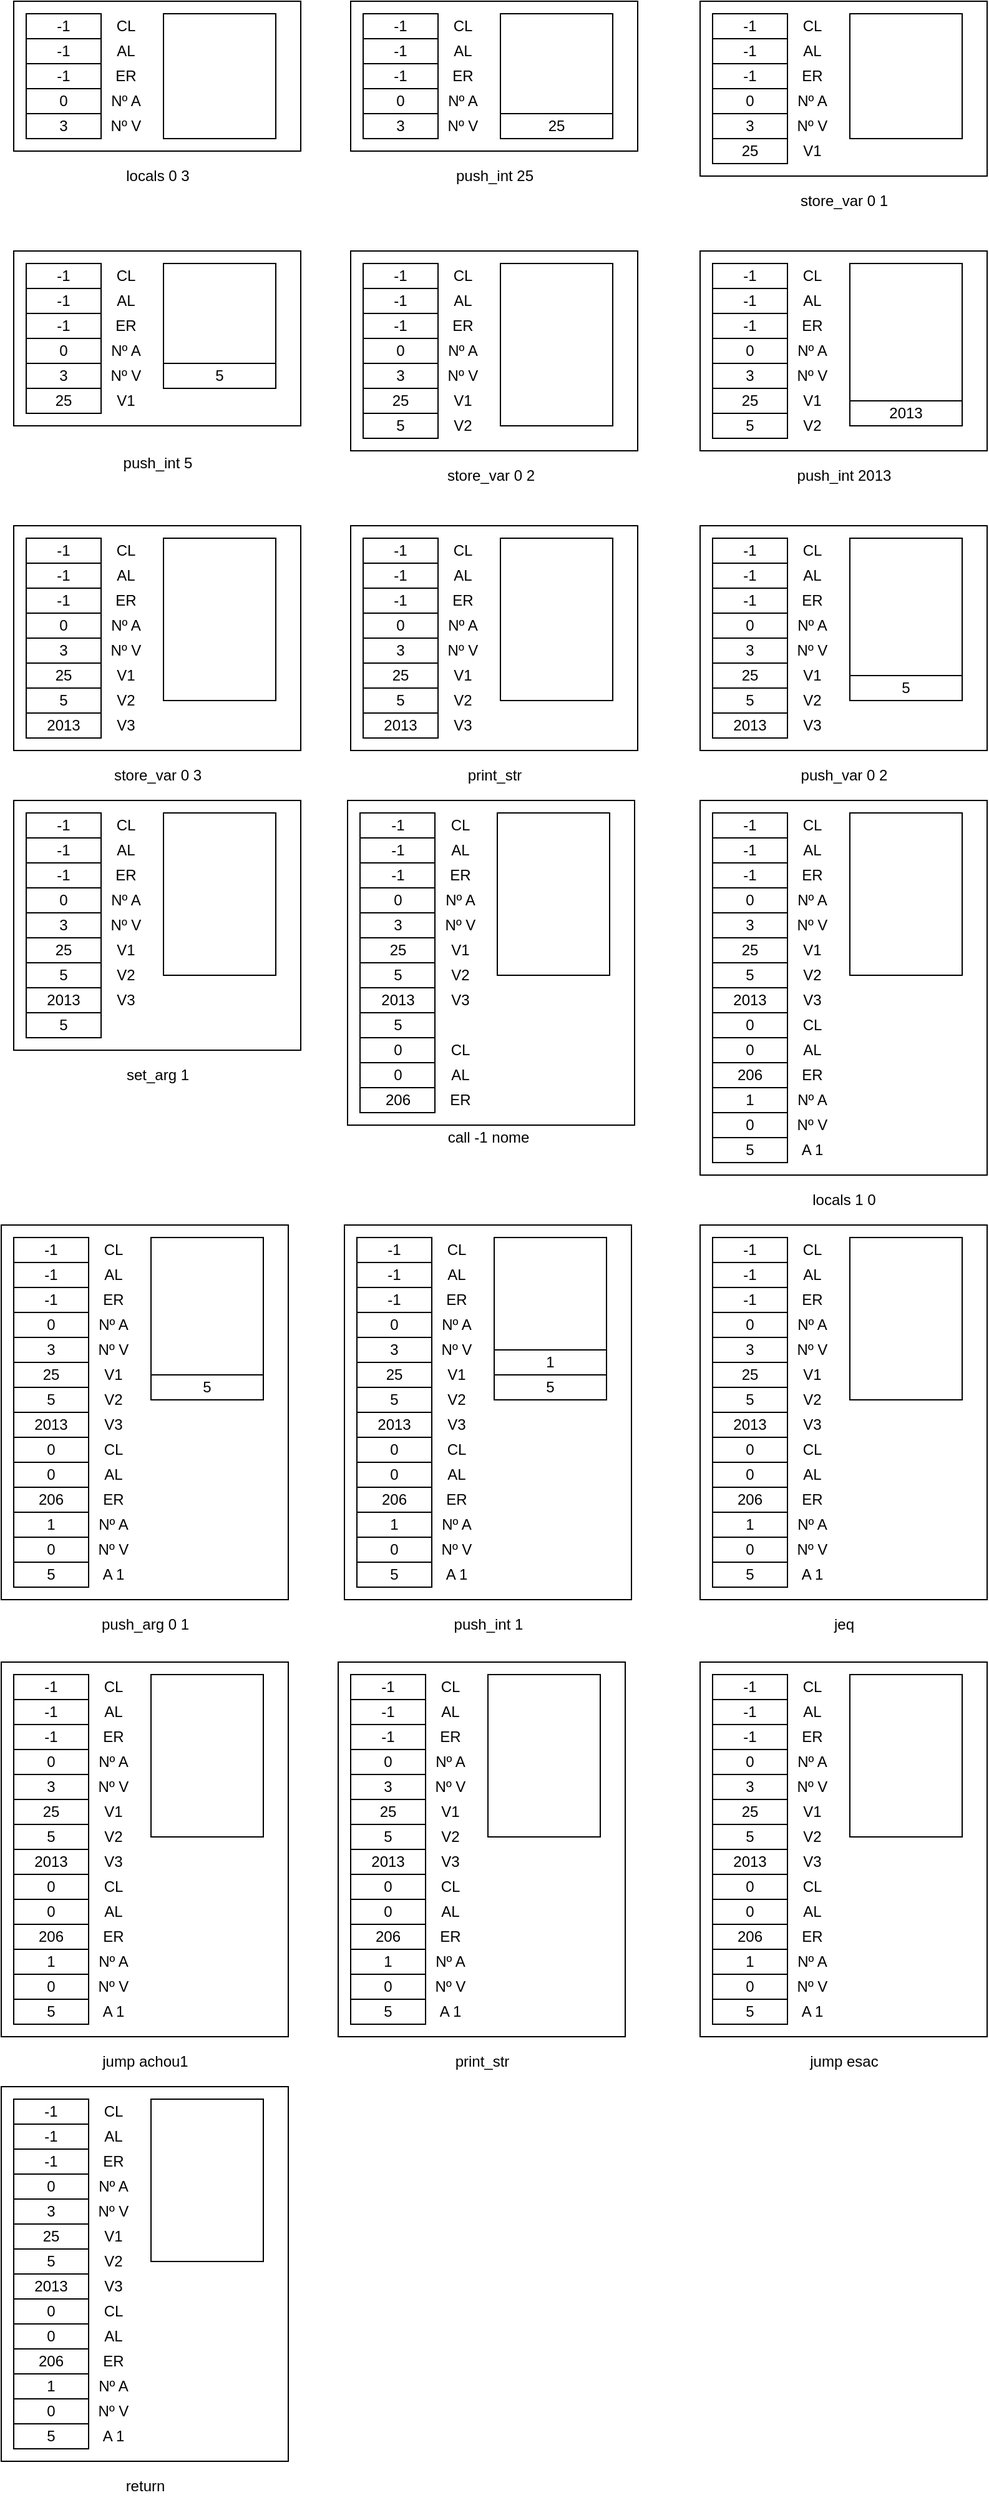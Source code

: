 <mxfile version="13.0.3" type="device"><diagram id="fnVsAFQJjXL2T3euTC0f" name="Page-1"><mxGraphModel dx="1662" dy="831" grid="1" gridSize="10" guides="1" tooltips="1" connect="1" arrows="1" fold="1" page="1" pageScale="1" pageWidth="850" pageHeight="1100" math="0" shadow="0"><root><mxCell id="0"/><mxCell id="1" parent="0"/><mxCell id="ZmZGUA7Jm3fUU9Q0qCiY-6" value="" style="rounded=0;whiteSpace=wrap;html=1;" vertex="1" parent="1"><mxGeometry x="20" y="20" width="230" height="120" as="geometry"/></mxCell><mxCell id="ZmZGUA7Jm3fUU9Q0qCiY-1" value="-1" style="rounded=0;whiteSpace=wrap;html=1;" vertex="1" parent="1"><mxGeometry x="30" y="30" width="60" height="20" as="geometry"/></mxCell><mxCell id="ZmZGUA7Jm3fUU9Q0qCiY-2" value="-1" style="rounded=0;whiteSpace=wrap;html=1;" vertex="1" parent="1"><mxGeometry x="30" y="50" width="60" height="20" as="geometry"/></mxCell><mxCell id="ZmZGUA7Jm3fUU9Q0qCiY-3" value="-1" style="rounded=0;whiteSpace=wrap;html=1;" vertex="1" parent="1"><mxGeometry x="30" y="70" width="60" height="20" as="geometry"/></mxCell><mxCell id="ZmZGUA7Jm3fUU9Q0qCiY-4" value="0" style="rounded=0;whiteSpace=wrap;html=1;" vertex="1" parent="1"><mxGeometry x="30" y="90" width="60" height="20" as="geometry"/></mxCell><mxCell id="ZmZGUA7Jm3fUU9Q0qCiY-5" value="3" style="rounded=0;whiteSpace=wrap;html=1;" vertex="1" parent="1"><mxGeometry x="30" y="110" width="60" height="20" as="geometry"/></mxCell><mxCell id="ZmZGUA7Jm3fUU9Q0qCiY-7" value="CL" style="text;html=1;strokeColor=none;fillColor=none;align=center;verticalAlign=middle;whiteSpace=wrap;rounded=0;" vertex="1" parent="1"><mxGeometry x="90" y="30" width="40" height="20" as="geometry"/></mxCell><mxCell id="ZmZGUA7Jm3fUU9Q0qCiY-8" value="AL" style="text;html=1;strokeColor=none;fillColor=none;align=center;verticalAlign=middle;whiteSpace=wrap;rounded=0;" vertex="1" parent="1"><mxGeometry x="90" y="50" width="40" height="20" as="geometry"/></mxCell><mxCell id="ZmZGUA7Jm3fUU9Q0qCiY-9" value="ER" style="text;html=1;strokeColor=none;fillColor=none;align=center;verticalAlign=middle;whiteSpace=wrap;rounded=0;" vertex="1" parent="1"><mxGeometry x="90" y="70" width="40" height="20" as="geometry"/></mxCell><mxCell id="ZmZGUA7Jm3fUU9Q0qCiY-10" value="Nº A" style="text;html=1;strokeColor=none;fillColor=none;align=center;verticalAlign=middle;whiteSpace=wrap;rounded=0;" vertex="1" parent="1"><mxGeometry x="90" y="90" width="40" height="20" as="geometry"/></mxCell><mxCell id="ZmZGUA7Jm3fUU9Q0qCiY-11" value="Nº V" style="text;html=1;strokeColor=none;fillColor=none;align=center;verticalAlign=middle;whiteSpace=wrap;rounded=0;" vertex="1" parent="1"><mxGeometry x="90" y="110" width="40" height="20" as="geometry"/></mxCell><mxCell id="ZmZGUA7Jm3fUU9Q0qCiY-12" value="locals 0 3" style="text;html=1;strokeColor=none;fillColor=none;align=center;verticalAlign=middle;whiteSpace=wrap;rounded=0;" vertex="1" parent="1"><mxGeometry x="92.5" y="150" width="85" height="20" as="geometry"/></mxCell><mxCell id="ZmZGUA7Jm3fUU9Q0qCiY-24" value="push_int 25" style="text;html=1;strokeColor=none;fillColor=none;align=center;verticalAlign=middle;whiteSpace=wrap;rounded=0;" vertex="1" parent="1"><mxGeometry x="362.5" y="150" width="85" height="20" as="geometry"/></mxCell><mxCell id="ZmZGUA7Jm3fUU9Q0qCiY-26" value="" style="rounded=0;whiteSpace=wrap;html=1;" vertex="1" parent="1"><mxGeometry x="140" y="30" width="90" height="100" as="geometry"/></mxCell><mxCell id="ZmZGUA7Jm3fUU9Q0qCiY-27" value="" style="rounded=0;whiteSpace=wrap;html=1;" vertex="1" parent="1"><mxGeometry x="290" y="20" width="230" height="120" as="geometry"/></mxCell><mxCell id="ZmZGUA7Jm3fUU9Q0qCiY-28" value="-1" style="rounded=0;whiteSpace=wrap;html=1;" vertex="1" parent="1"><mxGeometry x="300" y="30" width="60" height="20" as="geometry"/></mxCell><mxCell id="ZmZGUA7Jm3fUU9Q0qCiY-29" value="-1" style="rounded=0;whiteSpace=wrap;html=1;" vertex="1" parent="1"><mxGeometry x="300" y="50" width="60" height="20" as="geometry"/></mxCell><mxCell id="ZmZGUA7Jm3fUU9Q0qCiY-30" value="-1" style="rounded=0;whiteSpace=wrap;html=1;" vertex="1" parent="1"><mxGeometry x="300" y="70" width="60" height="20" as="geometry"/></mxCell><mxCell id="ZmZGUA7Jm3fUU9Q0qCiY-31" value="0" style="rounded=0;whiteSpace=wrap;html=1;" vertex="1" parent="1"><mxGeometry x="300" y="90" width="60" height="20" as="geometry"/></mxCell><mxCell id="ZmZGUA7Jm3fUU9Q0qCiY-32" value="3" style="rounded=0;whiteSpace=wrap;html=1;" vertex="1" parent="1"><mxGeometry x="300" y="110" width="60" height="20" as="geometry"/></mxCell><mxCell id="ZmZGUA7Jm3fUU9Q0qCiY-33" value="CL" style="text;html=1;strokeColor=none;fillColor=none;align=center;verticalAlign=middle;whiteSpace=wrap;rounded=0;" vertex="1" parent="1"><mxGeometry x="360" y="30" width="40" height="20" as="geometry"/></mxCell><mxCell id="ZmZGUA7Jm3fUU9Q0qCiY-34" value="AL" style="text;html=1;strokeColor=none;fillColor=none;align=center;verticalAlign=middle;whiteSpace=wrap;rounded=0;" vertex="1" parent="1"><mxGeometry x="360" y="50" width="40" height="20" as="geometry"/></mxCell><mxCell id="ZmZGUA7Jm3fUU9Q0qCiY-35" value="ER" style="text;html=1;strokeColor=none;fillColor=none;align=center;verticalAlign=middle;whiteSpace=wrap;rounded=0;" vertex="1" parent="1"><mxGeometry x="360" y="70" width="40" height="20" as="geometry"/></mxCell><mxCell id="ZmZGUA7Jm3fUU9Q0qCiY-36" value="Nº A" style="text;html=1;strokeColor=none;fillColor=none;align=center;verticalAlign=middle;whiteSpace=wrap;rounded=0;" vertex="1" parent="1"><mxGeometry x="360" y="90" width="40" height="20" as="geometry"/></mxCell><mxCell id="ZmZGUA7Jm3fUU9Q0qCiY-37" value="Nº V" style="text;html=1;strokeColor=none;fillColor=none;align=center;verticalAlign=middle;whiteSpace=wrap;rounded=0;" vertex="1" parent="1"><mxGeometry x="360" y="110" width="40" height="20" as="geometry"/></mxCell><mxCell id="ZmZGUA7Jm3fUU9Q0qCiY-38" value="" style="rounded=0;whiteSpace=wrap;html=1;" vertex="1" parent="1"><mxGeometry x="410" y="30" width="90" height="100" as="geometry"/></mxCell><mxCell id="ZmZGUA7Jm3fUU9Q0qCiY-39" value="25" style="rounded=0;whiteSpace=wrap;html=1;" vertex="1" parent="1"><mxGeometry x="410" y="110" width="90" height="20" as="geometry"/></mxCell><mxCell id="ZmZGUA7Jm3fUU9Q0qCiY-40" value="store_var 0 1" style="text;html=1;strokeColor=none;fillColor=none;align=center;verticalAlign=middle;whiteSpace=wrap;rounded=0;" vertex="1" parent="1"><mxGeometry x="642.5" y="170" width="85" height="20" as="geometry"/></mxCell><mxCell id="ZmZGUA7Jm3fUU9Q0qCiY-41" value="" style="rounded=0;whiteSpace=wrap;html=1;" vertex="1" parent="1"><mxGeometry x="570" y="20" width="230" height="140" as="geometry"/></mxCell><mxCell id="ZmZGUA7Jm3fUU9Q0qCiY-42" value="-1" style="rounded=0;whiteSpace=wrap;html=1;" vertex="1" parent="1"><mxGeometry x="580" y="30" width="60" height="20" as="geometry"/></mxCell><mxCell id="ZmZGUA7Jm3fUU9Q0qCiY-43" value="-1" style="rounded=0;whiteSpace=wrap;html=1;" vertex="1" parent="1"><mxGeometry x="580" y="50" width="60" height="20" as="geometry"/></mxCell><mxCell id="ZmZGUA7Jm3fUU9Q0qCiY-44" value="-1" style="rounded=0;whiteSpace=wrap;html=1;" vertex="1" parent="1"><mxGeometry x="580" y="70" width="60" height="20" as="geometry"/></mxCell><mxCell id="ZmZGUA7Jm3fUU9Q0qCiY-45" value="0" style="rounded=0;whiteSpace=wrap;html=1;" vertex="1" parent="1"><mxGeometry x="580" y="90" width="60" height="20" as="geometry"/></mxCell><mxCell id="ZmZGUA7Jm3fUU9Q0qCiY-46" value="3" style="rounded=0;whiteSpace=wrap;html=1;" vertex="1" parent="1"><mxGeometry x="580" y="110" width="60" height="20" as="geometry"/></mxCell><mxCell id="ZmZGUA7Jm3fUU9Q0qCiY-47" value="CL" style="text;html=1;strokeColor=none;fillColor=none;align=center;verticalAlign=middle;whiteSpace=wrap;rounded=0;" vertex="1" parent="1"><mxGeometry x="640" y="30" width="40" height="20" as="geometry"/></mxCell><mxCell id="ZmZGUA7Jm3fUU9Q0qCiY-48" value="AL" style="text;html=1;strokeColor=none;fillColor=none;align=center;verticalAlign=middle;whiteSpace=wrap;rounded=0;" vertex="1" parent="1"><mxGeometry x="640" y="50" width="40" height="20" as="geometry"/></mxCell><mxCell id="ZmZGUA7Jm3fUU9Q0qCiY-49" value="ER" style="text;html=1;strokeColor=none;fillColor=none;align=center;verticalAlign=middle;whiteSpace=wrap;rounded=0;" vertex="1" parent="1"><mxGeometry x="640" y="70" width="40" height="20" as="geometry"/></mxCell><mxCell id="ZmZGUA7Jm3fUU9Q0qCiY-50" value="Nº A" style="text;html=1;strokeColor=none;fillColor=none;align=center;verticalAlign=middle;whiteSpace=wrap;rounded=0;" vertex="1" parent="1"><mxGeometry x="640" y="90" width="40" height="20" as="geometry"/></mxCell><mxCell id="ZmZGUA7Jm3fUU9Q0qCiY-51" value="Nº V" style="text;html=1;strokeColor=none;fillColor=none;align=center;verticalAlign=middle;whiteSpace=wrap;rounded=0;" vertex="1" parent="1"><mxGeometry x="640" y="110" width="40" height="20" as="geometry"/></mxCell><mxCell id="ZmZGUA7Jm3fUU9Q0qCiY-52" value="" style="rounded=0;whiteSpace=wrap;html=1;" vertex="1" parent="1"><mxGeometry x="690" y="30" width="90" height="100" as="geometry"/></mxCell><mxCell id="ZmZGUA7Jm3fUU9Q0qCiY-54" value="25" style="rounded=0;whiteSpace=wrap;html=1;" vertex="1" parent="1"><mxGeometry x="580" y="130" width="60" height="20" as="geometry"/></mxCell><mxCell id="ZmZGUA7Jm3fUU9Q0qCiY-55" value="V1" style="text;html=1;strokeColor=none;fillColor=none;align=center;verticalAlign=middle;whiteSpace=wrap;rounded=0;" vertex="1" parent="1"><mxGeometry x="640" y="130" width="40" height="20" as="geometry"/></mxCell><mxCell id="ZmZGUA7Jm3fUU9Q0qCiY-56" value="push_int 5" style="text;html=1;strokeColor=none;fillColor=none;align=center;verticalAlign=middle;whiteSpace=wrap;rounded=0;" vertex="1" parent="1"><mxGeometry x="92.5" y="380" width="85" height="20" as="geometry"/></mxCell><mxCell id="ZmZGUA7Jm3fUU9Q0qCiY-57" value="" style="rounded=0;whiteSpace=wrap;html=1;" vertex="1" parent="1"><mxGeometry x="20" y="220" width="230" height="140" as="geometry"/></mxCell><mxCell id="ZmZGUA7Jm3fUU9Q0qCiY-58" value="-1" style="rounded=0;whiteSpace=wrap;html=1;" vertex="1" parent="1"><mxGeometry x="30" y="230" width="60" height="20" as="geometry"/></mxCell><mxCell id="ZmZGUA7Jm3fUU9Q0qCiY-59" value="-1" style="rounded=0;whiteSpace=wrap;html=1;" vertex="1" parent="1"><mxGeometry x="30" y="250" width="60" height="20" as="geometry"/></mxCell><mxCell id="ZmZGUA7Jm3fUU9Q0qCiY-60" value="-1" style="rounded=0;whiteSpace=wrap;html=1;" vertex="1" parent="1"><mxGeometry x="30" y="270" width="60" height="20" as="geometry"/></mxCell><mxCell id="ZmZGUA7Jm3fUU9Q0qCiY-61" value="0" style="rounded=0;whiteSpace=wrap;html=1;" vertex="1" parent="1"><mxGeometry x="30" y="290" width="60" height="20" as="geometry"/></mxCell><mxCell id="ZmZGUA7Jm3fUU9Q0qCiY-62" value="3" style="rounded=0;whiteSpace=wrap;html=1;" vertex="1" parent="1"><mxGeometry x="30" y="310" width="60" height="20" as="geometry"/></mxCell><mxCell id="ZmZGUA7Jm3fUU9Q0qCiY-63" value="CL" style="text;html=1;strokeColor=none;fillColor=none;align=center;verticalAlign=middle;whiteSpace=wrap;rounded=0;" vertex="1" parent="1"><mxGeometry x="90" y="230" width="40" height="20" as="geometry"/></mxCell><mxCell id="ZmZGUA7Jm3fUU9Q0qCiY-64" value="AL" style="text;html=1;strokeColor=none;fillColor=none;align=center;verticalAlign=middle;whiteSpace=wrap;rounded=0;" vertex="1" parent="1"><mxGeometry x="90" y="250" width="40" height="20" as="geometry"/></mxCell><mxCell id="ZmZGUA7Jm3fUU9Q0qCiY-65" value="ER" style="text;html=1;strokeColor=none;fillColor=none;align=center;verticalAlign=middle;whiteSpace=wrap;rounded=0;" vertex="1" parent="1"><mxGeometry x="90" y="270" width="40" height="20" as="geometry"/></mxCell><mxCell id="ZmZGUA7Jm3fUU9Q0qCiY-66" value="Nº A" style="text;html=1;strokeColor=none;fillColor=none;align=center;verticalAlign=middle;whiteSpace=wrap;rounded=0;" vertex="1" parent="1"><mxGeometry x="90" y="290" width="40" height="20" as="geometry"/></mxCell><mxCell id="ZmZGUA7Jm3fUU9Q0qCiY-67" value="Nº V" style="text;html=1;strokeColor=none;fillColor=none;align=center;verticalAlign=middle;whiteSpace=wrap;rounded=0;" vertex="1" parent="1"><mxGeometry x="90" y="310" width="40" height="20" as="geometry"/></mxCell><mxCell id="ZmZGUA7Jm3fUU9Q0qCiY-68" value="" style="rounded=0;whiteSpace=wrap;html=1;" vertex="1" parent="1"><mxGeometry x="140" y="230" width="90" height="100" as="geometry"/></mxCell><mxCell id="ZmZGUA7Jm3fUU9Q0qCiY-69" value="25" style="rounded=0;whiteSpace=wrap;html=1;" vertex="1" parent="1"><mxGeometry x="30" y="330" width="60" height="20" as="geometry"/></mxCell><mxCell id="ZmZGUA7Jm3fUU9Q0qCiY-70" value="V1" style="text;html=1;strokeColor=none;fillColor=none;align=center;verticalAlign=middle;whiteSpace=wrap;rounded=0;" vertex="1" parent="1"><mxGeometry x="90" y="330" width="40" height="20" as="geometry"/></mxCell><mxCell id="ZmZGUA7Jm3fUU9Q0qCiY-71" value="5" style="rounded=0;whiteSpace=wrap;html=1;" vertex="1" parent="1"><mxGeometry x="140" y="310" width="90" height="20" as="geometry"/></mxCell><mxCell id="ZmZGUA7Jm3fUU9Q0qCiY-72" value="store_var 0 2" style="text;html=1;strokeColor=none;fillColor=none;align=center;verticalAlign=middle;whiteSpace=wrap;rounded=0;" vertex="1" parent="1"><mxGeometry x="360" y="390" width="85" height="20" as="geometry"/></mxCell><mxCell id="ZmZGUA7Jm3fUU9Q0qCiY-73" value="" style="rounded=0;whiteSpace=wrap;html=1;" vertex="1" parent="1"><mxGeometry x="290" y="220" width="230" height="160" as="geometry"/></mxCell><mxCell id="ZmZGUA7Jm3fUU9Q0qCiY-74" value="-1" style="rounded=0;whiteSpace=wrap;html=1;" vertex="1" parent="1"><mxGeometry x="300" y="230" width="60" height="20" as="geometry"/></mxCell><mxCell id="ZmZGUA7Jm3fUU9Q0qCiY-75" value="-1" style="rounded=0;whiteSpace=wrap;html=1;" vertex="1" parent="1"><mxGeometry x="300" y="250" width="60" height="20" as="geometry"/></mxCell><mxCell id="ZmZGUA7Jm3fUU9Q0qCiY-76" value="-1" style="rounded=0;whiteSpace=wrap;html=1;" vertex="1" parent="1"><mxGeometry x="300" y="270" width="60" height="20" as="geometry"/></mxCell><mxCell id="ZmZGUA7Jm3fUU9Q0qCiY-77" value="0" style="rounded=0;whiteSpace=wrap;html=1;" vertex="1" parent="1"><mxGeometry x="300" y="290" width="60" height="20" as="geometry"/></mxCell><mxCell id="ZmZGUA7Jm3fUU9Q0qCiY-78" value="3" style="rounded=0;whiteSpace=wrap;html=1;" vertex="1" parent="1"><mxGeometry x="300" y="310" width="60" height="20" as="geometry"/></mxCell><mxCell id="ZmZGUA7Jm3fUU9Q0qCiY-79" value="CL" style="text;html=1;strokeColor=none;fillColor=none;align=center;verticalAlign=middle;whiteSpace=wrap;rounded=0;" vertex="1" parent="1"><mxGeometry x="360" y="230" width="40" height="20" as="geometry"/></mxCell><mxCell id="ZmZGUA7Jm3fUU9Q0qCiY-80" value="AL" style="text;html=1;strokeColor=none;fillColor=none;align=center;verticalAlign=middle;whiteSpace=wrap;rounded=0;" vertex="1" parent="1"><mxGeometry x="360" y="250" width="40" height="20" as="geometry"/></mxCell><mxCell id="ZmZGUA7Jm3fUU9Q0qCiY-81" value="ER" style="text;html=1;strokeColor=none;fillColor=none;align=center;verticalAlign=middle;whiteSpace=wrap;rounded=0;" vertex="1" parent="1"><mxGeometry x="360" y="270" width="40" height="20" as="geometry"/></mxCell><mxCell id="ZmZGUA7Jm3fUU9Q0qCiY-82" value="Nº A" style="text;html=1;strokeColor=none;fillColor=none;align=center;verticalAlign=middle;whiteSpace=wrap;rounded=0;" vertex="1" parent="1"><mxGeometry x="360" y="290" width="40" height="20" as="geometry"/></mxCell><mxCell id="ZmZGUA7Jm3fUU9Q0qCiY-83" value="Nº V" style="text;html=1;strokeColor=none;fillColor=none;align=center;verticalAlign=middle;whiteSpace=wrap;rounded=0;" vertex="1" parent="1"><mxGeometry x="360" y="310" width="40" height="20" as="geometry"/></mxCell><mxCell id="ZmZGUA7Jm3fUU9Q0qCiY-84" value="" style="rounded=0;whiteSpace=wrap;html=1;" vertex="1" parent="1"><mxGeometry x="410" y="230" width="90" height="130" as="geometry"/></mxCell><mxCell id="ZmZGUA7Jm3fUU9Q0qCiY-85" value="25" style="rounded=0;whiteSpace=wrap;html=1;" vertex="1" parent="1"><mxGeometry x="300" y="330" width="60" height="20" as="geometry"/></mxCell><mxCell id="ZmZGUA7Jm3fUU9Q0qCiY-86" value="V1" style="text;html=1;strokeColor=none;fillColor=none;align=center;verticalAlign=middle;whiteSpace=wrap;rounded=0;" vertex="1" parent="1"><mxGeometry x="360" y="330" width="40" height="20" as="geometry"/></mxCell><mxCell id="ZmZGUA7Jm3fUU9Q0qCiY-88" value="5" style="rounded=0;whiteSpace=wrap;html=1;" vertex="1" parent="1"><mxGeometry x="300" y="350" width="60" height="20" as="geometry"/></mxCell><mxCell id="ZmZGUA7Jm3fUU9Q0qCiY-89" value="V2" style="text;html=1;strokeColor=none;fillColor=none;align=center;verticalAlign=middle;whiteSpace=wrap;rounded=0;" vertex="1" parent="1"><mxGeometry x="360" y="350" width="40" height="20" as="geometry"/></mxCell><mxCell id="ZmZGUA7Jm3fUU9Q0qCiY-90" value="push_int 2013" style="text;html=1;strokeColor=none;fillColor=none;align=center;verticalAlign=middle;whiteSpace=wrap;rounded=0;" vertex="1" parent="1"><mxGeometry x="642.5" y="390" width="85" height="20" as="geometry"/></mxCell><mxCell id="ZmZGUA7Jm3fUU9Q0qCiY-91" value="" style="rounded=0;whiteSpace=wrap;html=1;" vertex="1" parent="1"><mxGeometry x="570" y="220" width="230" height="160" as="geometry"/></mxCell><mxCell id="ZmZGUA7Jm3fUU9Q0qCiY-92" value="-1" style="rounded=0;whiteSpace=wrap;html=1;" vertex="1" parent="1"><mxGeometry x="580" y="230" width="60" height="20" as="geometry"/></mxCell><mxCell id="ZmZGUA7Jm3fUU9Q0qCiY-93" value="-1" style="rounded=0;whiteSpace=wrap;html=1;" vertex="1" parent="1"><mxGeometry x="580" y="250" width="60" height="20" as="geometry"/></mxCell><mxCell id="ZmZGUA7Jm3fUU9Q0qCiY-94" value="-1" style="rounded=0;whiteSpace=wrap;html=1;" vertex="1" parent="1"><mxGeometry x="580" y="270" width="60" height="20" as="geometry"/></mxCell><mxCell id="ZmZGUA7Jm3fUU9Q0qCiY-95" value="0" style="rounded=0;whiteSpace=wrap;html=1;" vertex="1" parent="1"><mxGeometry x="580" y="290" width="60" height="20" as="geometry"/></mxCell><mxCell id="ZmZGUA7Jm3fUU9Q0qCiY-96" value="3" style="rounded=0;whiteSpace=wrap;html=1;" vertex="1" parent="1"><mxGeometry x="580" y="310" width="60" height="20" as="geometry"/></mxCell><mxCell id="ZmZGUA7Jm3fUU9Q0qCiY-97" value="CL" style="text;html=1;strokeColor=none;fillColor=none;align=center;verticalAlign=middle;whiteSpace=wrap;rounded=0;" vertex="1" parent="1"><mxGeometry x="640" y="230" width="40" height="20" as="geometry"/></mxCell><mxCell id="ZmZGUA7Jm3fUU9Q0qCiY-98" value="AL" style="text;html=1;strokeColor=none;fillColor=none;align=center;verticalAlign=middle;whiteSpace=wrap;rounded=0;" vertex="1" parent="1"><mxGeometry x="640" y="250" width="40" height="20" as="geometry"/></mxCell><mxCell id="ZmZGUA7Jm3fUU9Q0qCiY-99" value="ER" style="text;html=1;strokeColor=none;fillColor=none;align=center;verticalAlign=middle;whiteSpace=wrap;rounded=0;" vertex="1" parent="1"><mxGeometry x="640" y="270" width="40" height="20" as="geometry"/></mxCell><mxCell id="ZmZGUA7Jm3fUU9Q0qCiY-100" value="Nº A" style="text;html=1;strokeColor=none;fillColor=none;align=center;verticalAlign=middle;whiteSpace=wrap;rounded=0;" vertex="1" parent="1"><mxGeometry x="640" y="290" width="40" height="20" as="geometry"/></mxCell><mxCell id="ZmZGUA7Jm3fUU9Q0qCiY-101" value="Nº V" style="text;html=1;strokeColor=none;fillColor=none;align=center;verticalAlign=middle;whiteSpace=wrap;rounded=0;" vertex="1" parent="1"><mxGeometry x="640" y="310" width="40" height="20" as="geometry"/></mxCell><mxCell id="ZmZGUA7Jm3fUU9Q0qCiY-102" value="" style="rounded=0;whiteSpace=wrap;html=1;" vertex="1" parent="1"><mxGeometry x="690" y="230" width="90" height="130" as="geometry"/></mxCell><mxCell id="ZmZGUA7Jm3fUU9Q0qCiY-103" value="25" style="rounded=0;whiteSpace=wrap;html=1;" vertex="1" parent="1"><mxGeometry x="580" y="330" width="60" height="20" as="geometry"/></mxCell><mxCell id="ZmZGUA7Jm3fUU9Q0qCiY-104" value="V1" style="text;html=1;strokeColor=none;fillColor=none;align=center;verticalAlign=middle;whiteSpace=wrap;rounded=0;" vertex="1" parent="1"><mxGeometry x="640" y="330" width="40" height="20" as="geometry"/></mxCell><mxCell id="ZmZGUA7Jm3fUU9Q0qCiY-105" value="5" style="rounded=0;whiteSpace=wrap;html=1;" vertex="1" parent="1"><mxGeometry x="580" y="350" width="60" height="20" as="geometry"/></mxCell><mxCell id="ZmZGUA7Jm3fUU9Q0qCiY-106" value="V2" style="text;html=1;strokeColor=none;fillColor=none;align=center;verticalAlign=middle;whiteSpace=wrap;rounded=0;" vertex="1" parent="1"><mxGeometry x="640" y="350" width="40" height="20" as="geometry"/></mxCell><mxCell id="ZmZGUA7Jm3fUU9Q0qCiY-107" value="2013" style="rounded=0;whiteSpace=wrap;html=1;" vertex="1" parent="1"><mxGeometry x="690" y="340" width="90" height="20" as="geometry"/></mxCell><mxCell id="ZmZGUA7Jm3fUU9Q0qCiY-108" value="store_var 0 3" style="text;html=1;strokeColor=none;fillColor=none;align=center;verticalAlign=middle;whiteSpace=wrap;rounded=0;" vertex="1" parent="1"><mxGeometry x="92.5" y="630" width="85" height="20" as="geometry"/></mxCell><mxCell id="ZmZGUA7Jm3fUU9Q0qCiY-109" value="" style="rounded=0;whiteSpace=wrap;html=1;" vertex="1" parent="1"><mxGeometry x="20" y="440" width="230" height="180" as="geometry"/></mxCell><mxCell id="ZmZGUA7Jm3fUU9Q0qCiY-110" value="-1" style="rounded=0;whiteSpace=wrap;html=1;" vertex="1" parent="1"><mxGeometry x="30" y="450" width="60" height="20" as="geometry"/></mxCell><mxCell id="ZmZGUA7Jm3fUU9Q0qCiY-111" value="-1" style="rounded=0;whiteSpace=wrap;html=1;" vertex="1" parent="1"><mxGeometry x="30" y="470" width="60" height="20" as="geometry"/></mxCell><mxCell id="ZmZGUA7Jm3fUU9Q0qCiY-112" value="-1" style="rounded=0;whiteSpace=wrap;html=1;" vertex="1" parent="1"><mxGeometry x="30" y="490" width="60" height="20" as="geometry"/></mxCell><mxCell id="ZmZGUA7Jm3fUU9Q0qCiY-113" value="0" style="rounded=0;whiteSpace=wrap;html=1;" vertex="1" parent="1"><mxGeometry x="30" y="510" width="60" height="20" as="geometry"/></mxCell><mxCell id="ZmZGUA7Jm3fUU9Q0qCiY-114" value="3" style="rounded=0;whiteSpace=wrap;html=1;" vertex="1" parent="1"><mxGeometry x="30" y="530" width="60" height="20" as="geometry"/></mxCell><mxCell id="ZmZGUA7Jm3fUU9Q0qCiY-115" value="CL" style="text;html=1;strokeColor=none;fillColor=none;align=center;verticalAlign=middle;whiteSpace=wrap;rounded=0;" vertex="1" parent="1"><mxGeometry x="90" y="450" width="40" height="20" as="geometry"/></mxCell><mxCell id="ZmZGUA7Jm3fUU9Q0qCiY-116" value="AL" style="text;html=1;strokeColor=none;fillColor=none;align=center;verticalAlign=middle;whiteSpace=wrap;rounded=0;" vertex="1" parent="1"><mxGeometry x="90" y="470" width="40" height="20" as="geometry"/></mxCell><mxCell id="ZmZGUA7Jm3fUU9Q0qCiY-117" value="ER" style="text;html=1;strokeColor=none;fillColor=none;align=center;verticalAlign=middle;whiteSpace=wrap;rounded=0;" vertex="1" parent="1"><mxGeometry x="90" y="490" width="40" height="20" as="geometry"/></mxCell><mxCell id="ZmZGUA7Jm3fUU9Q0qCiY-118" value="Nº A" style="text;html=1;strokeColor=none;fillColor=none;align=center;verticalAlign=middle;whiteSpace=wrap;rounded=0;" vertex="1" parent="1"><mxGeometry x="90" y="510" width="40" height="20" as="geometry"/></mxCell><mxCell id="ZmZGUA7Jm3fUU9Q0qCiY-119" value="Nº V" style="text;html=1;strokeColor=none;fillColor=none;align=center;verticalAlign=middle;whiteSpace=wrap;rounded=0;" vertex="1" parent="1"><mxGeometry x="90" y="530" width="40" height="20" as="geometry"/></mxCell><mxCell id="ZmZGUA7Jm3fUU9Q0qCiY-120" value="" style="rounded=0;whiteSpace=wrap;html=1;" vertex="1" parent="1"><mxGeometry x="140" y="450" width="90" height="130" as="geometry"/></mxCell><mxCell id="ZmZGUA7Jm3fUU9Q0qCiY-121" value="25" style="rounded=0;whiteSpace=wrap;html=1;" vertex="1" parent="1"><mxGeometry x="30" y="550" width="60" height="20" as="geometry"/></mxCell><mxCell id="ZmZGUA7Jm3fUU9Q0qCiY-122" value="V1" style="text;html=1;strokeColor=none;fillColor=none;align=center;verticalAlign=middle;whiteSpace=wrap;rounded=0;" vertex="1" parent="1"><mxGeometry x="90" y="550" width="40" height="20" as="geometry"/></mxCell><mxCell id="ZmZGUA7Jm3fUU9Q0qCiY-123" value="5" style="rounded=0;whiteSpace=wrap;html=1;" vertex="1" parent="1"><mxGeometry x="30" y="570" width="60" height="20" as="geometry"/></mxCell><mxCell id="ZmZGUA7Jm3fUU9Q0qCiY-124" value="V2" style="text;html=1;strokeColor=none;fillColor=none;align=center;verticalAlign=middle;whiteSpace=wrap;rounded=0;" vertex="1" parent="1"><mxGeometry x="90" y="570" width="40" height="20" as="geometry"/></mxCell><mxCell id="ZmZGUA7Jm3fUU9Q0qCiY-126" value="2013" style="rounded=0;whiteSpace=wrap;html=1;" vertex="1" parent="1"><mxGeometry x="30" y="590" width="60" height="20" as="geometry"/></mxCell><mxCell id="ZmZGUA7Jm3fUU9Q0qCiY-127" value="V3" style="text;html=1;strokeColor=none;fillColor=none;align=center;verticalAlign=middle;whiteSpace=wrap;rounded=0;" vertex="1" parent="1"><mxGeometry x="90" y="590" width="40" height="20" as="geometry"/></mxCell><mxCell id="ZmZGUA7Jm3fUU9Q0qCiY-128" value="print_str" style="text;html=1;strokeColor=none;fillColor=none;align=center;verticalAlign=middle;whiteSpace=wrap;rounded=0;" vertex="1" parent="1"><mxGeometry x="362.5" y="630" width="85" height="20" as="geometry"/></mxCell><mxCell id="ZmZGUA7Jm3fUU9Q0qCiY-129" value="" style="rounded=0;whiteSpace=wrap;html=1;" vertex="1" parent="1"><mxGeometry x="290" y="440" width="230" height="180" as="geometry"/></mxCell><mxCell id="ZmZGUA7Jm3fUU9Q0qCiY-130" value="-1" style="rounded=0;whiteSpace=wrap;html=1;" vertex="1" parent="1"><mxGeometry x="300" y="450" width="60" height="20" as="geometry"/></mxCell><mxCell id="ZmZGUA7Jm3fUU9Q0qCiY-131" value="-1" style="rounded=0;whiteSpace=wrap;html=1;" vertex="1" parent="1"><mxGeometry x="300" y="470" width="60" height="20" as="geometry"/></mxCell><mxCell id="ZmZGUA7Jm3fUU9Q0qCiY-132" value="-1" style="rounded=0;whiteSpace=wrap;html=1;" vertex="1" parent="1"><mxGeometry x="300" y="490" width="60" height="20" as="geometry"/></mxCell><mxCell id="ZmZGUA7Jm3fUU9Q0qCiY-133" value="0" style="rounded=0;whiteSpace=wrap;html=1;" vertex="1" parent="1"><mxGeometry x="300" y="510" width="60" height="20" as="geometry"/></mxCell><mxCell id="ZmZGUA7Jm3fUU9Q0qCiY-134" value="3" style="rounded=0;whiteSpace=wrap;html=1;" vertex="1" parent="1"><mxGeometry x="300" y="530" width="60" height="20" as="geometry"/></mxCell><mxCell id="ZmZGUA7Jm3fUU9Q0qCiY-135" value="CL" style="text;html=1;strokeColor=none;fillColor=none;align=center;verticalAlign=middle;whiteSpace=wrap;rounded=0;" vertex="1" parent="1"><mxGeometry x="360" y="450" width="40" height="20" as="geometry"/></mxCell><mxCell id="ZmZGUA7Jm3fUU9Q0qCiY-136" value="AL" style="text;html=1;strokeColor=none;fillColor=none;align=center;verticalAlign=middle;whiteSpace=wrap;rounded=0;" vertex="1" parent="1"><mxGeometry x="360" y="470" width="40" height="20" as="geometry"/></mxCell><mxCell id="ZmZGUA7Jm3fUU9Q0qCiY-137" value="ER" style="text;html=1;strokeColor=none;fillColor=none;align=center;verticalAlign=middle;whiteSpace=wrap;rounded=0;" vertex="1" parent="1"><mxGeometry x="360" y="490" width="40" height="20" as="geometry"/></mxCell><mxCell id="ZmZGUA7Jm3fUU9Q0qCiY-138" value="Nº A" style="text;html=1;strokeColor=none;fillColor=none;align=center;verticalAlign=middle;whiteSpace=wrap;rounded=0;" vertex="1" parent="1"><mxGeometry x="360" y="510" width="40" height="20" as="geometry"/></mxCell><mxCell id="ZmZGUA7Jm3fUU9Q0qCiY-139" value="Nº V" style="text;html=1;strokeColor=none;fillColor=none;align=center;verticalAlign=middle;whiteSpace=wrap;rounded=0;" vertex="1" parent="1"><mxGeometry x="360" y="530" width="40" height="20" as="geometry"/></mxCell><mxCell id="ZmZGUA7Jm3fUU9Q0qCiY-140" value="" style="rounded=0;whiteSpace=wrap;html=1;" vertex="1" parent="1"><mxGeometry x="410" y="450" width="90" height="130" as="geometry"/></mxCell><mxCell id="ZmZGUA7Jm3fUU9Q0qCiY-141" value="25" style="rounded=0;whiteSpace=wrap;html=1;" vertex="1" parent="1"><mxGeometry x="300" y="550" width="60" height="20" as="geometry"/></mxCell><mxCell id="ZmZGUA7Jm3fUU9Q0qCiY-142" value="V1" style="text;html=1;strokeColor=none;fillColor=none;align=center;verticalAlign=middle;whiteSpace=wrap;rounded=0;" vertex="1" parent="1"><mxGeometry x="360" y="550" width="40" height="20" as="geometry"/></mxCell><mxCell id="ZmZGUA7Jm3fUU9Q0qCiY-143" value="5" style="rounded=0;whiteSpace=wrap;html=1;" vertex="1" parent="1"><mxGeometry x="300" y="570" width="60" height="20" as="geometry"/></mxCell><mxCell id="ZmZGUA7Jm3fUU9Q0qCiY-144" value="V2" style="text;html=1;strokeColor=none;fillColor=none;align=center;verticalAlign=middle;whiteSpace=wrap;rounded=0;" vertex="1" parent="1"><mxGeometry x="360" y="570" width="40" height="20" as="geometry"/></mxCell><mxCell id="ZmZGUA7Jm3fUU9Q0qCiY-145" value="2013" style="rounded=0;whiteSpace=wrap;html=1;" vertex="1" parent="1"><mxGeometry x="300" y="590" width="60" height="20" as="geometry"/></mxCell><mxCell id="ZmZGUA7Jm3fUU9Q0qCiY-146" value="V3" style="text;html=1;strokeColor=none;fillColor=none;align=center;verticalAlign=middle;whiteSpace=wrap;rounded=0;" vertex="1" parent="1"><mxGeometry x="360" y="590" width="40" height="20" as="geometry"/></mxCell><mxCell id="ZmZGUA7Jm3fUU9Q0qCiY-147" value="push_var 0 2" style="text;html=1;strokeColor=none;fillColor=none;align=center;verticalAlign=middle;whiteSpace=wrap;rounded=0;" vertex="1" parent="1"><mxGeometry x="642.5" y="630" width="85" height="20" as="geometry"/></mxCell><mxCell id="ZmZGUA7Jm3fUU9Q0qCiY-148" value="" style="rounded=0;whiteSpace=wrap;html=1;" vertex="1" parent="1"><mxGeometry x="570" y="440" width="230" height="180" as="geometry"/></mxCell><mxCell id="ZmZGUA7Jm3fUU9Q0qCiY-149" value="-1" style="rounded=0;whiteSpace=wrap;html=1;" vertex="1" parent="1"><mxGeometry x="580" y="450" width="60" height="20" as="geometry"/></mxCell><mxCell id="ZmZGUA7Jm3fUU9Q0qCiY-150" value="-1" style="rounded=0;whiteSpace=wrap;html=1;" vertex="1" parent="1"><mxGeometry x="580" y="470" width="60" height="20" as="geometry"/></mxCell><mxCell id="ZmZGUA7Jm3fUU9Q0qCiY-151" value="-1" style="rounded=0;whiteSpace=wrap;html=1;" vertex="1" parent="1"><mxGeometry x="580" y="490" width="60" height="20" as="geometry"/></mxCell><mxCell id="ZmZGUA7Jm3fUU9Q0qCiY-152" value="0" style="rounded=0;whiteSpace=wrap;html=1;" vertex="1" parent="1"><mxGeometry x="580" y="510" width="60" height="20" as="geometry"/></mxCell><mxCell id="ZmZGUA7Jm3fUU9Q0qCiY-153" value="3" style="rounded=0;whiteSpace=wrap;html=1;" vertex="1" parent="1"><mxGeometry x="580" y="530" width="60" height="20" as="geometry"/></mxCell><mxCell id="ZmZGUA7Jm3fUU9Q0qCiY-154" value="CL" style="text;html=1;strokeColor=none;fillColor=none;align=center;verticalAlign=middle;whiteSpace=wrap;rounded=0;" vertex="1" parent="1"><mxGeometry x="640" y="450" width="40" height="20" as="geometry"/></mxCell><mxCell id="ZmZGUA7Jm3fUU9Q0qCiY-155" value="AL" style="text;html=1;strokeColor=none;fillColor=none;align=center;verticalAlign=middle;whiteSpace=wrap;rounded=0;" vertex="1" parent="1"><mxGeometry x="640" y="470" width="40" height="20" as="geometry"/></mxCell><mxCell id="ZmZGUA7Jm3fUU9Q0qCiY-156" value="ER" style="text;html=1;strokeColor=none;fillColor=none;align=center;verticalAlign=middle;whiteSpace=wrap;rounded=0;" vertex="1" parent="1"><mxGeometry x="640" y="490" width="40" height="20" as="geometry"/></mxCell><mxCell id="ZmZGUA7Jm3fUU9Q0qCiY-157" value="Nº A" style="text;html=1;strokeColor=none;fillColor=none;align=center;verticalAlign=middle;whiteSpace=wrap;rounded=0;" vertex="1" parent="1"><mxGeometry x="640" y="510" width="40" height="20" as="geometry"/></mxCell><mxCell id="ZmZGUA7Jm3fUU9Q0qCiY-158" value="Nº V" style="text;html=1;strokeColor=none;fillColor=none;align=center;verticalAlign=middle;whiteSpace=wrap;rounded=0;" vertex="1" parent="1"><mxGeometry x="640" y="530" width="40" height="20" as="geometry"/></mxCell><mxCell id="ZmZGUA7Jm3fUU9Q0qCiY-159" value="" style="rounded=0;whiteSpace=wrap;html=1;" vertex="1" parent="1"><mxGeometry x="690" y="450" width="90" height="130" as="geometry"/></mxCell><mxCell id="ZmZGUA7Jm3fUU9Q0qCiY-160" value="25" style="rounded=0;whiteSpace=wrap;html=1;" vertex="1" parent="1"><mxGeometry x="580" y="550" width="60" height="20" as="geometry"/></mxCell><mxCell id="ZmZGUA7Jm3fUU9Q0qCiY-161" value="V1" style="text;html=1;strokeColor=none;fillColor=none;align=center;verticalAlign=middle;whiteSpace=wrap;rounded=0;" vertex="1" parent="1"><mxGeometry x="640" y="550" width="40" height="20" as="geometry"/></mxCell><mxCell id="ZmZGUA7Jm3fUU9Q0qCiY-162" value="5" style="rounded=0;whiteSpace=wrap;html=1;" vertex="1" parent="1"><mxGeometry x="580" y="570" width="60" height="20" as="geometry"/></mxCell><mxCell id="ZmZGUA7Jm3fUU9Q0qCiY-163" value="V2" style="text;html=1;strokeColor=none;fillColor=none;align=center;verticalAlign=middle;whiteSpace=wrap;rounded=0;" vertex="1" parent="1"><mxGeometry x="640" y="570" width="40" height="20" as="geometry"/></mxCell><mxCell id="ZmZGUA7Jm3fUU9Q0qCiY-164" value="2013" style="rounded=0;whiteSpace=wrap;html=1;" vertex="1" parent="1"><mxGeometry x="580" y="590" width="60" height="20" as="geometry"/></mxCell><mxCell id="ZmZGUA7Jm3fUU9Q0qCiY-165" value="V3" style="text;html=1;strokeColor=none;fillColor=none;align=center;verticalAlign=middle;whiteSpace=wrap;rounded=0;" vertex="1" parent="1"><mxGeometry x="640" y="590" width="40" height="20" as="geometry"/></mxCell><mxCell id="ZmZGUA7Jm3fUU9Q0qCiY-166" value="5" style="rounded=0;whiteSpace=wrap;html=1;" vertex="1" parent="1"><mxGeometry x="690" y="560" width="90" height="20" as="geometry"/></mxCell><mxCell id="ZmZGUA7Jm3fUU9Q0qCiY-168" value="set_arg 1" style="text;html=1;strokeColor=none;fillColor=none;align=center;verticalAlign=middle;whiteSpace=wrap;rounded=0;" vertex="1" parent="1"><mxGeometry x="92.5" y="870" width="85" height="20" as="geometry"/></mxCell><mxCell id="ZmZGUA7Jm3fUU9Q0qCiY-169" value="" style="rounded=0;whiteSpace=wrap;html=1;" vertex="1" parent="1"><mxGeometry x="20" y="660" width="230" height="200" as="geometry"/></mxCell><mxCell id="ZmZGUA7Jm3fUU9Q0qCiY-170" value="-1" style="rounded=0;whiteSpace=wrap;html=1;" vertex="1" parent="1"><mxGeometry x="30" y="670" width="60" height="20" as="geometry"/></mxCell><mxCell id="ZmZGUA7Jm3fUU9Q0qCiY-171" value="-1" style="rounded=0;whiteSpace=wrap;html=1;" vertex="1" parent="1"><mxGeometry x="30" y="690" width="60" height="20" as="geometry"/></mxCell><mxCell id="ZmZGUA7Jm3fUU9Q0qCiY-172" value="-1" style="rounded=0;whiteSpace=wrap;html=1;" vertex="1" parent="1"><mxGeometry x="30" y="710" width="60" height="20" as="geometry"/></mxCell><mxCell id="ZmZGUA7Jm3fUU9Q0qCiY-173" value="0" style="rounded=0;whiteSpace=wrap;html=1;" vertex="1" parent="1"><mxGeometry x="30" y="730" width="60" height="20" as="geometry"/></mxCell><mxCell id="ZmZGUA7Jm3fUU9Q0qCiY-174" value="3" style="rounded=0;whiteSpace=wrap;html=1;" vertex="1" parent="1"><mxGeometry x="30" y="750" width="60" height="20" as="geometry"/></mxCell><mxCell id="ZmZGUA7Jm3fUU9Q0qCiY-175" value="CL" style="text;html=1;strokeColor=none;fillColor=none;align=center;verticalAlign=middle;whiteSpace=wrap;rounded=0;" vertex="1" parent="1"><mxGeometry x="90" y="670" width="40" height="20" as="geometry"/></mxCell><mxCell id="ZmZGUA7Jm3fUU9Q0qCiY-176" value="AL" style="text;html=1;strokeColor=none;fillColor=none;align=center;verticalAlign=middle;whiteSpace=wrap;rounded=0;" vertex="1" parent="1"><mxGeometry x="90" y="690" width="40" height="20" as="geometry"/></mxCell><mxCell id="ZmZGUA7Jm3fUU9Q0qCiY-177" value="ER" style="text;html=1;strokeColor=none;fillColor=none;align=center;verticalAlign=middle;whiteSpace=wrap;rounded=0;" vertex="1" parent="1"><mxGeometry x="90" y="710" width="40" height="20" as="geometry"/></mxCell><mxCell id="ZmZGUA7Jm3fUU9Q0qCiY-178" value="Nº A" style="text;html=1;strokeColor=none;fillColor=none;align=center;verticalAlign=middle;whiteSpace=wrap;rounded=0;" vertex="1" parent="1"><mxGeometry x="90" y="730" width="40" height="20" as="geometry"/></mxCell><mxCell id="ZmZGUA7Jm3fUU9Q0qCiY-179" value="Nº V" style="text;html=1;strokeColor=none;fillColor=none;align=center;verticalAlign=middle;whiteSpace=wrap;rounded=0;" vertex="1" parent="1"><mxGeometry x="90" y="750" width="40" height="20" as="geometry"/></mxCell><mxCell id="ZmZGUA7Jm3fUU9Q0qCiY-180" value="" style="rounded=0;whiteSpace=wrap;html=1;" vertex="1" parent="1"><mxGeometry x="140" y="670" width="90" height="130" as="geometry"/></mxCell><mxCell id="ZmZGUA7Jm3fUU9Q0qCiY-181" value="25" style="rounded=0;whiteSpace=wrap;html=1;" vertex="1" parent="1"><mxGeometry x="30" y="770" width="60" height="20" as="geometry"/></mxCell><mxCell id="ZmZGUA7Jm3fUU9Q0qCiY-182" value="V1" style="text;html=1;strokeColor=none;fillColor=none;align=center;verticalAlign=middle;whiteSpace=wrap;rounded=0;" vertex="1" parent="1"><mxGeometry x="90" y="770" width="40" height="20" as="geometry"/></mxCell><mxCell id="ZmZGUA7Jm3fUU9Q0qCiY-183" value="5" style="rounded=0;whiteSpace=wrap;html=1;" vertex="1" parent="1"><mxGeometry x="30" y="790" width="60" height="20" as="geometry"/></mxCell><mxCell id="ZmZGUA7Jm3fUU9Q0qCiY-184" value="V2" style="text;html=1;strokeColor=none;fillColor=none;align=center;verticalAlign=middle;whiteSpace=wrap;rounded=0;" vertex="1" parent="1"><mxGeometry x="90" y="790" width="40" height="20" as="geometry"/></mxCell><mxCell id="ZmZGUA7Jm3fUU9Q0qCiY-185" value="2013" style="rounded=0;whiteSpace=wrap;html=1;" vertex="1" parent="1"><mxGeometry x="30" y="810" width="60" height="20" as="geometry"/></mxCell><mxCell id="ZmZGUA7Jm3fUU9Q0qCiY-186" value="V3" style="text;html=1;strokeColor=none;fillColor=none;align=center;verticalAlign=middle;whiteSpace=wrap;rounded=0;" vertex="1" parent="1"><mxGeometry x="90" y="810" width="40" height="20" as="geometry"/></mxCell><mxCell id="ZmZGUA7Jm3fUU9Q0qCiY-190" value="5" style="rounded=0;whiteSpace=wrap;html=1;" vertex="1" parent="1"><mxGeometry x="30" y="830" width="60" height="20" as="geometry"/></mxCell><mxCell id="ZmZGUA7Jm3fUU9Q0qCiY-191" value="call -1 nome" style="text;html=1;strokeColor=none;fillColor=none;align=center;verticalAlign=middle;whiteSpace=wrap;rounded=0;" vertex="1" parent="1"><mxGeometry x="357.5" y="920" width="85" height="20" as="geometry"/></mxCell><mxCell id="ZmZGUA7Jm3fUU9Q0qCiY-192" value="" style="rounded=0;whiteSpace=wrap;html=1;" vertex="1" parent="1"><mxGeometry x="287.5" y="660" width="230" height="260" as="geometry"/></mxCell><mxCell id="ZmZGUA7Jm3fUU9Q0qCiY-193" value="-1" style="rounded=0;whiteSpace=wrap;html=1;" vertex="1" parent="1"><mxGeometry x="297.5" y="670" width="60" height="20" as="geometry"/></mxCell><mxCell id="ZmZGUA7Jm3fUU9Q0qCiY-194" value="-1" style="rounded=0;whiteSpace=wrap;html=1;" vertex="1" parent="1"><mxGeometry x="297.5" y="690" width="60" height="20" as="geometry"/></mxCell><mxCell id="ZmZGUA7Jm3fUU9Q0qCiY-195" value="-1" style="rounded=0;whiteSpace=wrap;html=1;" vertex="1" parent="1"><mxGeometry x="297.5" y="710" width="60" height="20" as="geometry"/></mxCell><mxCell id="ZmZGUA7Jm3fUU9Q0qCiY-196" value="0" style="rounded=0;whiteSpace=wrap;html=1;" vertex="1" parent="1"><mxGeometry x="297.5" y="730" width="60" height="20" as="geometry"/></mxCell><mxCell id="ZmZGUA7Jm3fUU9Q0qCiY-197" value="3" style="rounded=0;whiteSpace=wrap;html=1;" vertex="1" parent="1"><mxGeometry x="297.5" y="750" width="60" height="20" as="geometry"/></mxCell><mxCell id="ZmZGUA7Jm3fUU9Q0qCiY-198" value="CL" style="text;html=1;strokeColor=none;fillColor=none;align=center;verticalAlign=middle;whiteSpace=wrap;rounded=0;" vertex="1" parent="1"><mxGeometry x="357.5" y="670" width="40" height="20" as="geometry"/></mxCell><mxCell id="ZmZGUA7Jm3fUU9Q0qCiY-199" value="AL" style="text;html=1;strokeColor=none;fillColor=none;align=center;verticalAlign=middle;whiteSpace=wrap;rounded=0;" vertex="1" parent="1"><mxGeometry x="357.5" y="690" width="40" height="20" as="geometry"/></mxCell><mxCell id="ZmZGUA7Jm3fUU9Q0qCiY-200" value="ER" style="text;html=1;strokeColor=none;fillColor=none;align=center;verticalAlign=middle;whiteSpace=wrap;rounded=0;" vertex="1" parent="1"><mxGeometry x="357.5" y="710" width="40" height="20" as="geometry"/></mxCell><mxCell id="ZmZGUA7Jm3fUU9Q0qCiY-201" value="Nº A" style="text;html=1;strokeColor=none;fillColor=none;align=center;verticalAlign=middle;whiteSpace=wrap;rounded=0;" vertex="1" parent="1"><mxGeometry x="357.5" y="730" width="40" height="20" as="geometry"/></mxCell><mxCell id="ZmZGUA7Jm3fUU9Q0qCiY-202" value="Nº V" style="text;html=1;strokeColor=none;fillColor=none;align=center;verticalAlign=middle;whiteSpace=wrap;rounded=0;" vertex="1" parent="1"><mxGeometry x="357.5" y="750" width="40" height="20" as="geometry"/></mxCell><mxCell id="ZmZGUA7Jm3fUU9Q0qCiY-203" value="" style="rounded=0;whiteSpace=wrap;html=1;" vertex="1" parent="1"><mxGeometry x="407.5" y="670" width="90" height="130" as="geometry"/></mxCell><mxCell id="ZmZGUA7Jm3fUU9Q0qCiY-204" value="25" style="rounded=0;whiteSpace=wrap;html=1;" vertex="1" parent="1"><mxGeometry x="297.5" y="770" width="60" height="20" as="geometry"/></mxCell><mxCell id="ZmZGUA7Jm3fUU9Q0qCiY-205" value="V1" style="text;html=1;strokeColor=none;fillColor=none;align=center;verticalAlign=middle;whiteSpace=wrap;rounded=0;" vertex="1" parent="1"><mxGeometry x="357.5" y="770" width="40" height="20" as="geometry"/></mxCell><mxCell id="ZmZGUA7Jm3fUU9Q0qCiY-206" value="5" style="rounded=0;whiteSpace=wrap;html=1;" vertex="1" parent="1"><mxGeometry x="297.5" y="790" width="60" height="20" as="geometry"/></mxCell><mxCell id="ZmZGUA7Jm3fUU9Q0qCiY-207" value="V2" style="text;html=1;strokeColor=none;fillColor=none;align=center;verticalAlign=middle;whiteSpace=wrap;rounded=0;" vertex="1" parent="1"><mxGeometry x="357.5" y="790" width="40" height="20" as="geometry"/></mxCell><mxCell id="ZmZGUA7Jm3fUU9Q0qCiY-208" value="2013" style="rounded=0;whiteSpace=wrap;html=1;" vertex="1" parent="1"><mxGeometry x="297.5" y="810" width="60" height="20" as="geometry"/></mxCell><mxCell id="ZmZGUA7Jm3fUU9Q0qCiY-209" value="V3" style="text;html=1;strokeColor=none;fillColor=none;align=center;verticalAlign=middle;whiteSpace=wrap;rounded=0;" vertex="1" parent="1"><mxGeometry x="357.5" y="810" width="40" height="20" as="geometry"/></mxCell><mxCell id="ZmZGUA7Jm3fUU9Q0qCiY-210" value="5" style="rounded=0;whiteSpace=wrap;html=1;" vertex="1" parent="1"><mxGeometry x="297.5" y="830" width="60" height="20" as="geometry"/></mxCell><mxCell id="ZmZGUA7Jm3fUU9Q0qCiY-212" value="0" style="rounded=0;whiteSpace=wrap;html=1;" vertex="1" parent="1"><mxGeometry x="297.5" y="850" width="60" height="20" as="geometry"/></mxCell><mxCell id="ZmZGUA7Jm3fUU9Q0qCiY-213" value="0" style="rounded=0;whiteSpace=wrap;html=1;" vertex="1" parent="1"><mxGeometry x="297.5" y="870" width="60" height="20" as="geometry"/></mxCell><mxCell id="ZmZGUA7Jm3fUU9Q0qCiY-214" value="206" style="rounded=0;whiteSpace=wrap;html=1;" vertex="1" parent="1"><mxGeometry x="297.5" y="890" width="60" height="20" as="geometry"/></mxCell><mxCell id="ZmZGUA7Jm3fUU9Q0qCiY-217" value="CL" style="text;html=1;strokeColor=none;fillColor=none;align=center;verticalAlign=middle;whiteSpace=wrap;rounded=0;" vertex="1" parent="1"><mxGeometry x="357.5" y="850" width="40" height="20" as="geometry"/></mxCell><mxCell id="ZmZGUA7Jm3fUU9Q0qCiY-218" value="AL" style="text;html=1;strokeColor=none;fillColor=none;align=center;verticalAlign=middle;whiteSpace=wrap;rounded=0;" vertex="1" parent="1"><mxGeometry x="357.5" y="870" width="40" height="20" as="geometry"/></mxCell><mxCell id="ZmZGUA7Jm3fUU9Q0qCiY-219" value="ER" style="text;html=1;strokeColor=none;fillColor=none;align=center;verticalAlign=middle;whiteSpace=wrap;rounded=0;" vertex="1" parent="1"><mxGeometry x="357.5" y="890" width="40" height="20" as="geometry"/></mxCell><mxCell id="ZmZGUA7Jm3fUU9Q0qCiY-230" value="" style="rounded=0;whiteSpace=wrap;html=1;" vertex="1" parent="1"><mxGeometry x="570" y="660" width="230" height="300" as="geometry"/></mxCell><mxCell id="ZmZGUA7Jm3fUU9Q0qCiY-231" value="-1" style="rounded=0;whiteSpace=wrap;html=1;" vertex="1" parent="1"><mxGeometry x="580" y="670" width="60" height="20" as="geometry"/></mxCell><mxCell id="ZmZGUA7Jm3fUU9Q0qCiY-232" value="-1" style="rounded=0;whiteSpace=wrap;html=1;" vertex="1" parent="1"><mxGeometry x="580" y="690" width="60" height="20" as="geometry"/></mxCell><mxCell id="ZmZGUA7Jm3fUU9Q0qCiY-233" value="-1" style="rounded=0;whiteSpace=wrap;html=1;" vertex="1" parent="1"><mxGeometry x="580" y="710" width="60" height="20" as="geometry"/></mxCell><mxCell id="ZmZGUA7Jm3fUU9Q0qCiY-234" value="0" style="rounded=0;whiteSpace=wrap;html=1;" vertex="1" parent="1"><mxGeometry x="580" y="730" width="60" height="20" as="geometry"/></mxCell><mxCell id="ZmZGUA7Jm3fUU9Q0qCiY-235" value="3" style="rounded=0;whiteSpace=wrap;html=1;" vertex="1" parent="1"><mxGeometry x="580" y="750" width="60" height="20" as="geometry"/></mxCell><mxCell id="ZmZGUA7Jm3fUU9Q0qCiY-236" value="CL" style="text;html=1;strokeColor=none;fillColor=none;align=center;verticalAlign=middle;whiteSpace=wrap;rounded=0;" vertex="1" parent="1"><mxGeometry x="640" y="670" width="40" height="20" as="geometry"/></mxCell><mxCell id="ZmZGUA7Jm3fUU9Q0qCiY-237" value="AL" style="text;html=1;strokeColor=none;fillColor=none;align=center;verticalAlign=middle;whiteSpace=wrap;rounded=0;" vertex="1" parent="1"><mxGeometry x="640" y="690" width="40" height="20" as="geometry"/></mxCell><mxCell id="ZmZGUA7Jm3fUU9Q0qCiY-238" value="ER" style="text;html=1;strokeColor=none;fillColor=none;align=center;verticalAlign=middle;whiteSpace=wrap;rounded=0;" vertex="1" parent="1"><mxGeometry x="640" y="710" width="40" height="20" as="geometry"/></mxCell><mxCell id="ZmZGUA7Jm3fUU9Q0qCiY-239" value="Nº A" style="text;html=1;strokeColor=none;fillColor=none;align=center;verticalAlign=middle;whiteSpace=wrap;rounded=0;" vertex="1" parent="1"><mxGeometry x="640" y="730" width="40" height="20" as="geometry"/></mxCell><mxCell id="ZmZGUA7Jm3fUU9Q0qCiY-240" value="Nº V" style="text;html=1;strokeColor=none;fillColor=none;align=center;verticalAlign=middle;whiteSpace=wrap;rounded=0;" vertex="1" parent="1"><mxGeometry x="640" y="750" width="40" height="20" as="geometry"/></mxCell><mxCell id="ZmZGUA7Jm3fUU9Q0qCiY-241" value="" style="rounded=0;whiteSpace=wrap;html=1;" vertex="1" parent="1"><mxGeometry x="690" y="670" width="90" height="130" as="geometry"/></mxCell><mxCell id="ZmZGUA7Jm3fUU9Q0qCiY-242" value="25" style="rounded=0;whiteSpace=wrap;html=1;" vertex="1" parent="1"><mxGeometry x="580" y="770" width="60" height="20" as="geometry"/></mxCell><mxCell id="ZmZGUA7Jm3fUU9Q0qCiY-243" value="V1" style="text;html=1;strokeColor=none;fillColor=none;align=center;verticalAlign=middle;whiteSpace=wrap;rounded=0;" vertex="1" parent="1"><mxGeometry x="640" y="770" width="40" height="20" as="geometry"/></mxCell><mxCell id="ZmZGUA7Jm3fUU9Q0qCiY-244" value="5" style="rounded=0;whiteSpace=wrap;html=1;" vertex="1" parent="1"><mxGeometry x="580" y="790" width="60" height="20" as="geometry"/></mxCell><mxCell id="ZmZGUA7Jm3fUU9Q0qCiY-245" value="V2" style="text;html=1;strokeColor=none;fillColor=none;align=center;verticalAlign=middle;whiteSpace=wrap;rounded=0;" vertex="1" parent="1"><mxGeometry x="640" y="790" width="40" height="20" as="geometry"/></mxCell><mxCell id="ZmZGUA7Jm3fUU9Q0qCiY-246" value="2013" style="rounded=0;whiteSpace=wrap;html=1;" vertex="1" parent="1"><mxGeometry x="580" y="810" width="60" height="20" as="geometry"/></mxCell><mxCell id="ZmZGUA7Jm3fUU9Q0qCiY-247" value="V3" style="text;html=1;strokeColor=none;fillColor=none;align=center;verticalAlign=middle;whiteSpace=wrap;rounded=0;" vertex="1" parent="1"><mxGeometry x="640" y="810" width="40" height="20" as="geometry"/></mxCell><mxCell id="ZmZGUA7Jm3fUU9Q0qCiY-248" value="5" style="rounded=0;whiteSpace=wrap;html=1;" vertex="1" parent="1"><mxGeometry x="580" y="930" width="60" height="20" as="geometry"/></mxCell><mxCell id="ZmZGUA7Jm3fUU9Q0qCiY-249" value="0" style="rounded=0;whiteSpace=wrap;html=1;" vertex="1" parent="1"><mxGeometry x="580" y="830" width="60" height="20" as="geometry"/></mxCell><mxCell id="ZmZGUA7Jm3fUU9Q0qCiY-250" value="0" style="rounded=0;whiteSpace=wrap;html=1;" vertex="1" parent="1"><mxGeometry x="580" y="850" width="60" height="20" as="geometry"/></mxCell><mxCell id="ZmZGUA7Jm3fUU9Q0qCiY-251" value="206" style="rounded=0;whiteSpace=wrap;html=1;" vertex="1" parent="1"><mxGeometry x="580" y="870" width="60" height="20" as="geometry"/></mxCell><mxCell id="ZmZGUA7Jm3fUU9Q0qCiY-252" value="CL" style="text;html=1;strokeColor=none;fillColor=none;align=center;verticalAlign=middle;whiteSpace=wrap;rounded=0;" vertex="1" parent="1"><mxGeometry x="640" y="830" width="40" height="20" as="geometry"/></mxCell><mxCell id="ZmZGUA7Jm3fUU9Q0qCiY-253" value="AL" style="text;html=1;strokeColor=none;fillColor=none;align=center;verticalAlign=middle;whiteSpace=wrap;rounded=0;" vertex="1" parent="1"><mxGeometry x="640" y="850" width="40" height="20" as="geometry"/></mxCell><mxCell id="ZmZGUA7Jm3fUU9Q0qCiY-254" value="ER" style="text;html=1;strokeColor=none;fillColor=none;align=center;verticalAlign=middle;whiteSpace=wrap;rounded=0;" vertex="1" parent="1"><mxGeometry x="640" y="870" width="40" height="20" as="geometry"/></mxCell><mxCell id="ZmZGUA7Jm3fUU9Q0qCiY-281" value="locals 1 0" style="text;html=1;strokeColor=none;fillColor=none;align=center;verticalAlign=middle;whiteSpace=wrap;rounded=0;" vertex="1" parent="1"><mxGeometry x="642.5" y="970" width="85" height="20" as="geometry"/></mxCell><mxCell id="ZmZGUA7Jm3fUU9Q0qCiY-282" value="Nº A" style="text;html=1;strokeColor=none;fillColor=none;align=center;verticalAlign=middle;whiteSpace=wrap;rounded=0;" vertex="1" parent="1"><mxGeometry x="640" y="890" width="40" height="20" as="geometry"/></mxCell><mxCell id="ZmZGUA7Jm3fUU9Q0qCiY-283" value="0" style="rounded=0;whiteSpace=wrap;html=1;" vertex="1" parent="1"><mxGeometry x="580" y="910" width="60" height="20" as="geometry"/></mxCell><mxCell id="ZmZGUA7Jm3fUU9Q0qCiY-284" value="1" style="rounded=0;whiteSpace=wrap;html=1;" vertex="1" parent="1"><mxGeometry x="580" y="890" width="60" height="20" as="geometry"/></mxCell><mxCell id="ZmZGUA7Jm3fUU9Q0qCiY-285" value="Nº V" style="text;html=1;strokeColor=none;fillColor=none;align=center;verticalAlign=middle;whiteSpace=wrap;rounded=0;" vertex="1" parent="1"><mxGeometry x="640" y="910" width="40" height="20" as="geometry"/></mxCell><mxCell id="ZmZGUA7Jm3fUU9Q0qCiY-286" value="A 1" style="text;html=1;strokeColor=none;fillColor=none;align=center;verticalAlign=middle;whiteSpace=wrap;rounded=0;" vertex="1" parent="1"><mxGeometry x="640" y="930" width="40" height="20" as="geometry"/></mxCell><mxCell id="ZmZGUA7Jm3fUU9Q0qCiY-287" value="" style="rounded=0;whiteSpace=wrap;html=1;" vertex="1" parent="1"><mxGeometry x="10" y="1000" width="230" height="300" as="geometry"/></mxCell><mxCell id="ZmZGUA7Jm3fUU9Q0qCiY-288" value="-1" style="rounded=0;whiteSpace=wrap;html=1;" vertex="1" parent="1"><mxGeometry x="20" y="1010" width="60" height="20" as="geometry"/></mxCell><mxCell id="ZmZGUA7Jm3fUU9Q0qCiY-289" value="-1" style="rounded=0;whiteSpace=wrap;html=1;" vertex="1" parent="1"><mxGeometry x="20" y="1030" width="60" height="20" as="geometry"/></mxCell><mxCell id="ZmZGUA7Jm3fUU9Q0qCiY-290" value="-1" style="rounded=0;whiteSpace=wrap;html=1;" vertex="1" parent="1"><mxGeometry x="20" y="1050" width="60" height="20" as="geometry"/></mxCell><mxCell id="ZmZGUA7Jm3fUU9Q0qCiY-291" value="0" style="rounded=0;whiteSpace=wrap;html=1;" vertex="1" parent="1"><mxGeometry x="20" y="1070" width="60" height="20" as="geometry"/></mxCell><mxCell id="ZmZGUA7Jm3fUU9Q0qCiY-292" value="3" style="rounded=0;whiteSpace=wrap;html=1;" vertex="1" parent="1"><mxGeometry x="20" y="1090" width="60" height="20" as="geometry"/></mxCell><mxCell id="ZmZGUA7Jm3fUU9Q0qCiY-293" value="CL" style="text;html=1;strokeColor=none;fillColor=none;align=center;verticalAlign=middle;whiteSpace=wrap;rounded=0;" vertex="1" parent="1"><mxGeometry x="80" y="1010" width="40" height="20" as="geometry"/></mxCell><mxCell id="ZmZGUA7Jm3fUU9Q0qCiY-294" value="AL" style="text;html=1;strokeColor=none;fillColor=none;align=center;verticalAlign=middle;whiteSpace=wrap;rounded=0;" vertex="1" parent="1"><mxGeometry x="80" y="1030" width="40" height="20" as="geometry"/></mxCell><mxCell id="ZmZGUA7Jm3fUU9Q0qCiY-295" value="ER" style="text;html=1;strokeColor=none;fillColor=none;align=center;verticalAlign=middle;whiteSpace=wrap;rounded=0;" vertex="1" parent="1"><mxGeometry x="80" y="1050" width="40" height="20" as="geometry"/></mxCell><mxCell id="ZmZGUA7Jm3fUU9Q0qCiY-296" value="Nº A" style="text;html=1;strokeColor=none;fillColor=none;align=center;verticalAlign=middle;whiteSpace=wrap;rounded=0;" vertex="1" parent="1"><mxGeometry x="80" y="1070" width="40" height="20" as="geometry"/></mxCell><mxCell id="ZmZGUA7Jm3fUU9Q0qCiY-297" value="Nº V" style="text;html=1;strokeColor=none;fillColor=none;align=center;verticalAlign=middle;whiteSpace=wrap;rounded=0;" vertex="1" parent="1"><mxGeometry x="80" y="1090" width="40" height="20" as="geometry"/></mxCell><mxCell id="ZmZGUA7Jm3fUU9Q0qCiY-298" value="" style="rounded=0;whiteSpace=wrap;html=1;" vertex="1" parent="1"><mxGeometry x="130" y="1010" width="90" height="130" as="geometry"/></mxCell><mxCell id="ZmZGUA7Jm3fUU9Q0qCiY-299" value="25" style="rounded=0;whiteSpace=wrap;html=1;" vertex="1" parent="1"><mxGeometry x="20" y="1110" width="60" height="20" as="geometry"/></mxCell><mxCell id="ZmZGUA7Jm3fUU9Q0qCiY-300" value="V1" style="text;html=1;strokeColor=none;fillColor=none;align=center;verticalAlign=middle;whiteSpace=wrap;rounded=0;" vertex="1" parent="1"><mxGeometry x="80" y="1110" width="40" height="20" as="geometry"/></mxCell><mxCell id="ZmZGUA7Jm3fUU9Q0qCiY-301" value="5" style="rounded=0;whiteSpace=wrap;html=1;" vertex="1" parent="1"><mxGeometry x="20" y="1130" width="60" height="20" as="geometry"/></mxCell><mxCell id="ZmZGUA7Jm3fUU9Q0qCiY-302" value="V2" style="text;html=1;strokeColor=none;fillColor=none;align=center;verticalAlign=middle;whiteSpace=wrap;rounded=0;" vertex="1" parent="1"><mxGeometry x="80" y="1130" width="40" height="20" as="geometry"/></mxCell><mxCell id="ZmZGUA7Jm3fUU9Q0qCiY-303" value="2013" style="rounded=0;whiteSpace=wrap;html=1;" vertex="1" parent="1"><mxGeometry x="20" y="1150" width="60" height="20" as="geometry"/></mxCell><mxCell id="ZmZGUA7Jm3fUU9Q0qCiY-304" value="V3" style="text;html=1;strokeColor=none;fillColor=none;align=center;verticalAlign=middle;whiteSpace=wrap;rounded=0;" vertex="1" parent="1"><mxGeometry x="80" y="1150" width="40" height="20" as="geometry"/></mxCell><mxCell id="ZmZGUA7Jm3fUU9Q0qCiY-305" value="5" style="rounded=0;whiteSpace=wrap;html=1;" vertex="1" parent="1"><mxGeometry x="20" y="1270" width="60" height="20" as="geometry"/></mxCell><mxCell id="ZmZGUA7Jm3fUU9Q0qCiY-306" value="0" style="rounded=0;whiteSpace=wrap;html=1;" vertex="1" parent="1"><mxGeometry x="20" y="1170" width="60" height="20" as="geometry"/></mxCell><mxCell id="ZmZGUA7Jm3fUU9Q0qCiY-307" value="0" style="rounded=0;whiteSpace=wrap;html=1;" vertex="1" parent="1"><mxGeometry x="20" y="1190" width="60" height="20" as="geometry"/></mxCell><mxCell id="ZmZGUA7Jm3fUU9Q0qCiY-308" value="206" style="rounded=0;whiteSpace=wrap;html=1;" vertex="1" parent="1"><mxGeometry x="20" y="1210" width="60" height="20" as="geometry"/></mxCell><mxCell id="ZmZGUA7Jm3fUU9Q0qCiY-309" value="CL" style="text;html=1;strokeColor=none;fillColor=none;align=center;verticalAlign=middle;whiteSpace=wrap;rounded=0;" vertex="1" parent="1"><mxGeometry x="80" y="1170" width="40" height="20" as="geometry"/></mxCell><mxCell id="ZmZGUA7Jm3fUU9Q0qCiY-310" value="AL" style="text;html=1;strokeColor=none;fillColor=none;align=center;verticalAlign=middle;whiteSpace=wrap;rounded=0;" vertex="1" parent="1"><mxGeometry x="80" y="1190" width="40" height="20" as="geometry"/></mxCell><mxCell id="ZmZGUA7Jm3fUU9Q0qCiY-311" value="ER" style="text;html=1;strokeColor=none;fillColor=none;align=center;verticalAlign=middle;whiteSpace=wrap;rounded=0;" vertex="1" parent="1"><mxGeometry x="80" y="1210" width="40" height="20" as="geometry"/></mxCell><mxCell id="ZmZGUA7Jm3fUU9Q0qCiY-312" value="push_arg 0 1" style="text;html=1;strokeColor=none;fillColor=none;align=center;verticalAlign=middle;whiteSpace=wrap;rounded=0;" vertex="1" parent="1"><mxGeometry x="82.5" y="1310" width="85" height="20" as="geometry"/></mxCell><mxCell id="ZmZGUA7Jm3fUU9Q0qCiY-313" value="Nº A" style="text;html=1;strokeColor=none;fillColor=none;align=center;verticalAlign=middle;whiteSpace=wrap;rounded=0;" vertex="1" parent="1"><mxGeometry x="80" y="1230" width="40" height="20" as="geometry"/></mxCell><mxCell id="ZmZGUA7Jm3fUU9Q0qCiY-314" value="0" style="rounded=0;whiteSpace=wrap;html=1;" vertex="1" parent="1"><mxGeometry x="20" y="1250" width="60" height="20" as="geometry"/></mxCell><mxCell id="ZmZGUA7Jm3fUU9Q0qCiY-315" value="1" style="rounded=0;whiteSpace=wrap;html=1;" vertex="1" parent="1"><mxGeometry x="20" y="1230" width="60" height="20" as="geometry"/></mxCell><mxCell id="ZmZGUA7Jm3fUU9Q0qCiY-316" value="Nº V" style="text;html=1;strokeColor=none;fillColor=none;align=center;verticalAlign=middle;whiteSpace=wrap;rounded=0;" vertex="1" parent="1"><mxGeometry x="80" y="1250" width="40" height="20" as="geometry"/></mxCell><mxCell id="ZmZGUA7Jm3fUU9Q0qCiY-317" value="A 1" style="text;html=1;strokeColor=none;fillColor=none;align=center;verticalAlign=middle;whiteSpace=wrap;rounded=0;" vertex="1" parent="1"><mxGeometry x="80" y="1270" width="40" height="20" as="geometry"/></mxCell><mxCell id="ZmZGUA7Jm3fUU9Q0qCiY-318" value="5" style="rounded=0;whiteSpace=wrap;html=1;" vertex="1" parent="1"><mxGeometry x="130" y="1120" width="90" height="20" as="geometry"/></mxCell><mxCell id="ZmZGUA7Jm3fUU9Q0qCiY-319" value="" style="rounded=0;whiteSpace=wrap;html=1;" vertex="1" parent="1"><mxGeometry x="285" y="1000" width="230" height="300" as="geometry"/></mxCell><mxCell id="ZmZGUA7Jm3fUU9Q0qCiY-320" value="-1" style="rounded=0;whiteSpace=wrap;html=1;" vertex="1" parent="1"><mxGeometry x="295" y="1010" width="60" height="20" as="geometry"/></mxCell><mxCell id="ZmZGUA7Jm3fUU9Q0qCiY-321" value="-1" style="rounded=0;whiteSpace=wrap;html=1;" vertex="1" parent="1"><mxGeometry x="295" y="1030" width="60" height="20" as="geometry"/></mxCell><mxCell id="ZmZGUA7Jm3fUU9Q0qCiY-322" value="-1" style="rounded=0;whiteSpace=wrap;html=1;" vertex="1" parent="1"><mxGeometry x="295" y="1050" width="60" height="20" as="geometry"/></mxCell><mxCell id="ZmZGUA7Jm3fUU9Q0qCiY-323" value="0" style="rounded=0;whiteSpace=wrap;html=1;" vertex="1" parent="1"><mxGeometry x="295" y="1070" width="60" height="20" as="geometry"/></mxCell><mxCell id="ZmZGUA7Jm3fUU9Q0qCiY-324" value="3" style="rounded=0;whiteSpace=wrap;html=1;" vertex="1" parent="1"><mxGeometry x="295" y="1090" width="60" height="20" as="geometry"/></mxCell><mxCell id="ZmZGUA7Jm3fUU9Q0qCiY-325" value="CL" style="text;html=1;strokeColor=none;fillColor=none;align=center;verticalAlign=middle;whiteSpace=wrap;rounded=0;" vertex="1" parent="1"><mxGeometry x="355" y="1010" width="40" height="20" as="geometry"/></mxCell><mxCell id="ZmZGUA7Jm3fUU9Q0qCiY-326" value="AL" style="text;html=1;strokeColor=none;fillColor=none;align=center;verticalAlign=middle;whiteSpace=wrap;rounded=0;" vertex="1" parent="1"><mxGeometry x="355" y="1030" width="40" height="20" as="geometry"/></mxCell><mxCell id="ZmZGUA7Jm3fUU9Q0qCiY-327" value="ER" style="text;html=1;strokeColor=none;fillColor=none;align=center;verticalAlign=middle;whiteSpace=wrap;rounded=0;" vertex="1" parent="1"><mxGeometry x="355" y="1050" width="40" height="20" as="geometry"/></mxCell><mxCell id="ZmZGUA7Jm3fUU9Q0qCiY-328" value="Nº A" style="text;html=1;strokeColor=none;fillColor=none;align=center;verticalAlign=middle;whiteSpace=wrap;rounded=0;" vertex="1" parent="1"><mxGeometry x="355" y="1070" width="40" height="20" as="geometry"/></mxCell><mxCell id="ZmZGUA7Jm3fUU9Q0qCiY-329" value="Nº V" style="text;html=1;strokeColor=none;fillColor=none;align=center;verticalAlign=middle;whiteSpace=wrap;rounded=0;" vertex="1" parent="1"><mxGeometry x="355" y="1090" width="40" height="20" as="geometry"/></mxCell><mxCell id="ZmZGUA7Jm3fUU9Q0qCiY-330" value="" style="rounded=0;whiteSpace=wrap;html=1;" vertex="1" parent="1"><mxGeometry x="405" y="1010" width="90" height="130" as="geometry"/></mxCell><mxCell id="ZmZGUA7Jm3fUU9Q0qCiY-331" value="25" style="rounded=0;whiteSpace=wrap;html=1;" vertex="1" parent="1"><mxGeometry x="295" y="1110" width="60" height="20" as="geometry"/></mxCell><mxCell id="ZmZGUA7Jm3fUU9Q0qCiY-332" value="V1" style="text;html=1;strokeColor=none;fillColor=none;align=center;verticalAlign=middle;whiteSpace=wrap;rounded=0;" vertex="1" parent="1"><mxGeometry x="355" y="1110" width="40" height="20" as="geometry"/></mxCell><mxCell id="ZmZGUA7Jm3fUU9Q0qCiY-333" value="5" style="rounded=0;whiteSpace=wrap;html=1;" vertex="1" parent="1"><mxGeometry x="295" y="1130" width="60" height="20" as="geometry"/></mxCell><mxCell id="ZmZGUA7Jm3fUU9Q0qCiY-334" value="V2" style="text;html=1;strokeColor=none;fillColor=none;align=center;verticalAlign=middle;whiteSpace=wrap;rounded=0;" vertex="1" parent="1"><mxGeometry x="355" y="1130" width="40" height="20" as="geometry"/></mxCell><mxCell id="ZmZGUA7Jm3fUU9Q0qCiY-335" value="2013" style="rounded=0;whiteSpace=wrap;html=1;" vertex="1" parent="1"><mxGeometry x="295" y="1150" width="60" height="20" as="geometry"/></mxCell><mxCell id="ZmZGUA7Jm3fUU9Q0qCiY-336" value="V3" style="text;html=1;strokeColor=none;fillColor=none;align=center;verticalAlign=middle;whiteSpace=wrap;rounded=0;" vertex="1" parent="1"><mxGeometry x="355" y="1150" width="40" height="20" as="geometry"/></mxCell><mxCell id="ZmZGUA7Jm3fUU9Q0qCiY-337" value="5" style="rounded=0;whiteSpace=wrap;html=1;" vertex="1" parent="1"><mxGeometry x="295" y="1270" width="60" height="20" as="geometry"/></mxCell><mxCell id="ZmZGUA7Jm3fUU9Q0qCiY-338" value="0" style="rounded=0;whiteSpace=wrap;html=1;" vertex="1" parent="1"><mxGeometry x="295" y="1170" width="60" height="20" as="geometry"/></mxCell><mxCell id="ZmZGUA7Jm3fUU9Q0qCiY-339" value="0" style="rounded=0;whiteSpace=wrap;html=1;" vertex="1" parent="1"><mxGeometry x="295" y="1190" width="60" height="20" as="geometry"/></mxCell><mxCell id="ZmZGUA7Jm3fUU9Q0qCiY-340" value="206" style="rounded=0;whiteSpace=wrap;html=1;" vertex="1" parent="1"><mxGeometry x="295" y="1210" width="60" height="20" as="geometry"/></mxCell><mxCell id="ZmZGUA7Jm3fUU9Q0qCiY-341" value="CL" style="text;html=1;strokeColor=none;fillColor=none;align=center;verticalAlign=middle;whiteSpace=wrap;rounded=0;" vertex="1" parent="1"><mxGeometry x="355" y="1170" width="40" height="20" as="geometry"/></mxCell><mxCell id="ZmZGUA7Jm3fUU9Q0qCiY-342" value="AL" style="text;html=1;strokeColor=none;fillColor=none;align=center;verticalAlign=middle;whiteSpace=wrap;rounded=0;" vertex="1" parent="1"><mxGeometry x="355" y="1190" width="40" height="20" as="geometry"/></mxCell><mxCell id="ZmZGUA7Jm3fUU9Q0qCiY-343" value="ER" style="text;html=1;strokeColor=none;fillColor=none;align=center;verticalAlign=middle;whiteSpace=wrap;rounded=0;" vertex="1" parent="1"><mxGeometry x="355" y="1210" width="40" height="20" as="geometry"/></mxCell><mxCell id="ZmZGUA7Jm3fUU9Q0qCiY-344" value="push_int 1" style="text;html=1;strokeColor=none;fillColor=none;align=center;verticalAlign=middle;whiteSpace=wrap;rounded=0;" vertex="1" parent="1"><mxGeometry x="357.5" y="1310" width="85" height="20" as="geometry"/></mxCell><mxCell id="ZmZGUA7Jm3fUU9Q0qCiY-345" value="Nº A" style="text;html=1;strokeColor=none;fillColor=none;align=center;verticalAlign=middle;whiteSpace=wrap;rounded=0;" vertex="1" parent="1"><mxGeometry x="355" y="1230" width="40" height="20" as="geometry"/></mxCell><mxCell id="ZmZGUA7Jm3fUU9Q0qCiY-346" value="0" style="rounded=0;whiteSpace=wrap;html=1;" vertex="1" parent="1"><mxGeometry x="295" y="1250" width="60" height="20" as="geometry"/></mxCell><mxCell id="ZmZGUA7Jm3fUU9Q0qCiY-347" value="1" style="rounded=0;whiteSpace=wrap;html=1;" vertex="1" parent="1"><mxGeometry x="295" y="1230" width="60" height="20" as="geometry"/></mxCell><mxCell id="ZmZGUA7Jm3fUU9Q0qCiY-348" value="Nº V" style="text;html=1;strokeColor=none;fillColor=none;align=center;verticalAlign=middle;whiteSpace=wrap;rounded=0;" vertex="1" parent="1"><mxGeometry x="355" y="1250" width="40" height="20" as="geometry"/></mxCell><mxCell id="ZmZGUA7Jm3fUU9Q0qCiY-349" value="A 1" style="text;html=1;strokeColor=none;fillColor=none;align=center;verticalAlign=middle;whiteSpace=wrap;rounded=0;" vertex="1" parent="1"><mxGeometry x="355" y="1270" width="40" height="20" as="geometry"/></mxCell><mxCell id="ZmZGUA7Jm3fUU9Q0qCiY-350" value="5" style="rounded=0;whiteSpace=wrap;html=1;" vertex="1" parent="1"><mxGeometry x="405" y="1120" width="90" height="20" as="geometry"/></mxCell><mxCell id="ZmZGUA7Jm3fUU9Q0qCiY-351" value="1" style="rounded=0;whiteSpace=wrap;html=1;" vertex="1" parent="1"><mxGeometry x="405" y="1100" width="90" height="20" as="geometry"/></mxCell><mxCell id="ZmZGUA7Jm3fUU9Q0qCiY-352" value="" style="rounded=0;whiteSpace=wrap;html=1;" vertex="1" parent="1"><mxGeometry x="570" y="1000" width="230" height="300" as="geometry"/></mxCell><mxCell id="ZmZGUA7Jm3fUU9Q0qCiY-353" value="-1" style="rounded=0;whiteSpace=wrap;html=1;" vertex="1" parent="1"><mxGeometry x="580" y="1010" width="60" height="20" as="geometry"/></mxCell><mxCell id="ZmZGUA7Jm3fUU9Q0qCiY-354" value="-1" style="rounded=0;whiteSpace=wrap;html=1;" vertex="1" parent="1"><mxGeometry x="580" y="1030" width="60" height="20" as="geometry"/></mxCell><mxCell id="ZmZGUA7Jm3fUU9Q0qCiY-355" value="-1" style="rounded=0;whiteSpace=wrap;html=1;" vertex="1" parent="1"><mxGeometry x="580" y="1050" width="60" height="20" as="geometry"/></mxCell><mxCell id="ZmZGUA7Jm3fUU9Q0qCiY-356" value="0" style="rounded=0;whiteSpace=wrap;html=1;" vertex="1" parent="1"><mxGeometry x="580" y="1070" width="60" height="20" as="geometry"/></mxCell><mxCell id="ZmZGUA7Jm3fUU9Q0qCiY-357" value="3" style="rounded=0;whiteSpace=wrap;html=1;" vertex="1" parent="1"><mxGeometry x="580" y="1090" width="60" height="20" as="geometry"/></mxCell><mxCell id="ZmZGUA7Jm3fUU9Q0qCiY-358" value="CL" style="text;html=1;strokeColor=none;fillColor=none;align=center;verticalAlign=middle;whiteSpace=wrap;rounded=0;" vertex="1" parent="1"><mxGeometry x="640" y="1010" width="40" height="20" as="geometry"/></mxCell><mxCell id="ZmZGUA7Jm3fUU9Q0qCiY-359" value="AL" style="text;html=1;strokeColor=none;fillColor=none;align=center;verticalAlign=middle;whiteSpace=wrap;rounded=0;" vertex="1" parent="1"><mxGeometry x="640" y="1030" width="40" height="20" as="geometry"/></mxCell><mxCell id="ZmZGUA7Jm3fUU9Q0qCiY-360" value="ER" style="text;html=1;strokeColor=none;fillColor=none;align=center;verticalAlign=middle;whiteSpace=wrap;rounded=0;" vertex="1" parent="1"><mxGeometry x="640" y="1050" width="40" height="20" as="geometry"/></mxCell><mxCell id="ZmZGUA7Jm3fUU9Q0qCiY-361" value="Nº A" style="text;html=1;strokeColor=none;fillColor=none;align=center;verticalAlign=middle;whiteSpace=wrap;rounded=0;" vertex="1" parent="1"><mxGeometry x="640" y="1070" width="40" height="20" as="geometry"/></mxCell><mxCell id="ZmZGUA7Jm3fUU9Q0qCiY-362" value="Nº V" style="text;html=1;strokeColor=none;fillColor=none;align=center;verticalAlign=middle;whiteSpace=wrap;rounded=0;" vertex="1" parent="1"><mxGeometry x="640" y="1090" width="40" height="20" as="geometry"/></mxCell><mxCell id="ZmZGUA7Jm3fUU9Q0qCiY-363" value="" style="rounded=0;whiteSpace=wrap;html=1;" vertex="1" parent="1"><mxGeometry x="690" y="1010" width="90" height="130" as="geometry"/></mxCell><mxCell id="ZmZGUA7Jm3fUU9Q0qCiY-364" value="25" style="rounded=0;whiteSpace=wrap;html=1;" vertex="1" parent="1"><mxGeometry x="580" y="1110" width="60" height="20" as="geometry"/></mxCell><mxCell id="ZmZGUA7Jm3fUU9Q0qCiY-365" value="V1" style="text;html=1;strokeColor=none;fillColor=none;align=center;verticalAlign=middle;whiteSpace=wrap;rounded=0;" vertex="1" parent="1"><mxGeometry x="640" y="1110" width="40" height="20" as="geometry"/></mxCell><mxCell id="ZmZGUA7Jm3fUU9Q0qCiY-366" value="5" style="rounded=0;whiteSpace=wrap;html=1;" vertex="1" parent="1"><mxGeometry x="580" y="1130" width="60" height="20" as="geometry"/></mxCell><mxCell id="ZmZGUA7Jm3fUU9Q0qCiY-367" value="V2" style="text;html=1;strokeColor=none;fillColor=none;align=center;verticalAlign=middle;whiteSpace=wrap;rounded=0;" vertex="1" parent="1"><mxGeometry x="640" y="1130" width="40" height="20" as="geometry"/></mxCell><mxCell id="ZmZGUA7Jm3fUU9Q0qCiY-368" value="2013" style="rounded=0;whiteSpace=wrap;html=1;" vertex="1" parent="1"><mxGeometry x="580" y="1150" width="60" height="20" as="geometry"/></mxCell><mxCell id="ZmZGUA7Jm3fUU9Q0qCiY-369" value="V3" style="text;html=1;strokeColor=none;fillColor=none;align=center;verticalAlign=middle;whiteSpace=wrap;rounded=0;" vertex="1" parent="1"><mxGeometry x="640" y="1150" width="40" height="20" as="geometry"/></mxCell><mxCell id="ZmZGUA7Jm3fUU9Q0qCiY-370" value="5" style="rounded=0;whiteSpace=wrap;html=1;" vertex="1" parent="1"><mxGeometry x="580" y="1270" width="60" height="20" as="geometry"/></mxCell><mxCell id="ZmZGUA7Jm3fUU9Q0qCiY-371" value="0" style="rounded=0;whiteSpace=wrap;html=1;" vertex="1" parent="1"><mxGeometry x="580" y="1170" width="60" height="20" as="geometry"/></mxCell><mxCell id="ZmZGUA7Jm3fUU9Q0qCiY-372" value="0" style="rounded=0;whiteSpace=wrap;html=1;" vertex="1" parent="1"><mxGeometry x="580" y="1190" width="60" height="20" as="geometry"/></mxCell><mxCell id="ZmZGUA7Jm3fUU9Q0qCiY-373" value="206" style="rounded=0;whiteSpace=wrap;html=1;" vertex="1" parent="1"><mxGeometry x="580" y="1210" width="60" height="20" as="geometry"/></mxCell><mxCell id="ZmZGUA7Jm3fUU9Q0qCiY-374" value="CL" style="text;html=1;strokeColor=none;fillColor=none;align=center;verticalAlign=middle;whiteSpace=wrap;rounded=0;" vertex="1" parent="1"><mxGeometry x="640" y="1170" width="40" height="20" as="geometry"/></mxCell><mxCell id="ZmZGUA7Jm3fUU9Q0qCiY-375" value="AL" style="text;html=1;strokeColor=none;fillColor=none;align=center;verticalAlign=middle;whiteSpace=wrap;rounded=0;" vertex="1" parent="1"><mxGeometry x="640" y="1190" width="40" height="20" as="geometry"/></mxCell><mxCell id="ZmZGUA7Jm3fUU9Q0qCiY-376" value="ER" style="text;html=1;strokeColor=none;fillColor=none;align=center;verticalAlign=middle;whiteSpace=wrap;rounded=0;" vertex="1" parent="1"><mxGeometry x="640" y="1210" width="40" height="20" as="geometry"/></mxCell><mxCell id="ZmZGUA7Jm3fUU9Q0qCiY-377" value="jeq" style="text;html=1;strokeColor=none;fillColor=none;align=center;verticalAlign=middle;whiteSpace=wrap;rounded=0;" vertex="1" parent="1"><mxGeometry x="642.5" y="1310" width="85" height="20" as="geometry"/></mxCell><mxCell id="ZmZGUA7Jm3fUU9Q0qCiY-378" value="Nº A" style="text;html=1;strokeColor=none;fillColor=none;align=center;verticalAlign=middle;whiteSpace=wrap;rounded=0;" vertex="1" parent="1"><mxGeometry x="640" y="1230" width="40" height="20" as="geometry"/></mxCell><mxCell id="ZmZGUA7Jm3fUU9Q0qCiY-379" value="0" style="rounded=0;whiteSpace=wrap;html=1;" vertex="1" parent="1"><mxGeometry x="580" y="1250" width="60" height="20" as="geometry"/></mxCell><mxCell id="ZmZGUA7Jm3fUU9Q0qCiY-380" value="1" style="rounded=0;whiteSpace=wrap;html=1;" vertex="1" parent="1"><mxGeometry x="580" y="1230" width="60" height="20" as="geometry"/></mxCell><mxCell id="ZmZGUA7Jm3fUU9Q0qCiY-381" value="Nº V" style="text;html=1;strokeColor=none;fillColor=none;align=center;verticalAlign=middle;whiteSpace=wrap;rounded=0;" vertex="1" parent="1"><mxGeometry x="640" y="1250" width="40" height="20" as="geometry"/></mxCell><mxCell id="ZmZGUA7Jm3fUU9Q0qCiY-382" value="A 1" style="text;html=1;strokeColor=none;fillColor=none;align=center;verticalAlign=middle;whiteSpace=wrap;rounded=0;" vertex="1" parent="1"><mxGeometry x="640" y="1270" width="40" height="20" as="geometry"/></mxCell><mxCell id="ZmZGUA7Jm3fUU9Q0qCiY-385" value="" style="rounded=0;whiteSpace=wrap;html=1;" vertex="1" parent="1"><mxGeometry x="10" y="1350" width="230" height="300" as="geometry"/></mxCell><mxCell id="ZmZGUA7Jm3fUU9Q0qCiY-386" value="-1" style="rounded=0;whiteSpace=wrap;html=1;" vertex="1" parent="1"><mxGeometry x="20" y="1360" width="60" height="20" as="geometry"/></mxCell><mxCell id="ZmZGUA7Jm3fUU9Q0qCiY-387" value="-1" style="rounded=0;whiteSpace=wrap;html=1;" vertex="1" parent="1"><mxGeometry x="20" y="1380" width="60" height="20" as="geometry"/></mxCell><mxCell id="ZmZGUA7Jm3fUU9Q0qCiY-388" value="-1" style="rounded=0;whiteSpace=wrap;html=1;" vertex="1" parent="1"><mxGeometry x="20" y="1400" width="60" height="20" as="geometry"/></mxCell><mxCell id="ZmZGUA7Jm3fUU9Q0qCiY-389" value="0" style="rounded=0;whiteSpace=wrap;html=1;" vertex="1" parent="1"><mxGeometry x="20" y="1420" width="60" height="20" as="geometry"/></mxCell><mxCell id="ZmZGUA7Jm3fUU9Q0qCiY-390" value="3" style="rounded=0;whiteSpace=wrap;html=1;" vertex="1" parent="1"><mxGeometry x="20" y="1440" width="60" height="20" as="geometry"/></mxCell><mxCell id="ZmZGUA7Jm3fUU9Q0qCiY-391" value="CL" style="text;html=1;strokeColor=none;fillColor=none;align=center;verticalAlign=middle;whiteSpace=wrap;rounded=0;" vertex="1" parent="1"><mxGeometry x="80" y="1360" width="40" height="20" as="geometry"/></mxCell><mxCell id="ZmZGUA7Jm3fUU9Q0qCiY-392" value="AL" style="text;html=1;strokeColor=none;fillColor=none;align=center;verticalAlign=middle;whiteSpace=wrap;rounded=0;" vertex="1" parent="1"><mxGeometry x="80" y="1380" width="40" height="20" as="geometry"/></mxCell><mxCell id="ZmZGUA7Jm3fUU9Q0qCiY-393" value="ER" style="text;html=1;strokeColor=none;fillColor=none;align=center;verticalAlign=middle;whiteSpace=wrap;rounded=0;" vertex="1" parent="1"><mxGeometry x="80" y="1400" width="40" height="20" as="geometry"/></mxCell><mxCell id="ZmZGUA7Jm3fUU9Q0qCiY-394" value="Nº A" style="text;html=1;strokeColor=none;fillColor=none;align=center;verticalAlign=middle;whiteSpace=wrap;rounded=0;" vertex="1" parent="1"><mxGeometry x="80" y="1420" width="40" height="20" as="geometry"/></mxCell><mxCell id="ZmZGUA7Jm3fUU9Q0qCiY-395" value="Nº V" style="text;html=1;strokeColor=none;fillColor=none;align=center;verticalAlign=middle;whiteSpace=wrap;rounded=0;" vertex="1" parent="1"><mxGeometry x="80" y="1440" width="40" height="20" as="geometry"/></mxCell><mxCell id="ZmZGUA7Jm3fUU9Q0qCiY-396" value="" style="rounded=0;whiteSpace=wrap;html=1;" vertex="1" parent="1"><mxGeometry x="130" y="1360" width="90" height="130" as="geometry"/></mxCell><mxCell id="ZmZGUA7Jm3fUU9Q0qCiY-397" value="25" style="rounded=0;whiteSpace=wrap;html=1;" vertex="1" parent="1"><mxGeometry x="20" y="1460" width="60" height="20" as="geometry"/></mxCell><mxCell id="ZmZGUA7Jm3fUU9Q0qCiY-398" value="V1" style="text;html=1;strokeColor=none;fillColor=none;align=center;verticalAlign=middle;whiteSpace=wrap;rounded=0;" vertex="1" parent="1"><mxGeometry x="80" y="1460" width="40" height="20" as="geometry"/></mxCell><mxCell id="ZmZGUA7Jm3fUU9Q0qCiY-399" value="5" style="rounded=0;whiteSpace=wrap;html=1;" vertex="1" parent="1"><mxGeometry x="20" y="1480" width="60" height="20" as="geometry"/></mxCell><mxCell id="ZmZGUA7Jm3fUU9Q0qCiY-400" value="V2" style="text;html=1;strokeColor=none;fillColor=none;align=center;verticalAlign=middle;whiteSpace=wrap;rounded=0;" vertex="1" parent="1"><mxGeometry x="80" y="1480" width="40" height="20" as="geometry"/></mxCell><mxCell id="ZmZGUA7Jm3fUU9Q0qCiY-401" value="2013" style="rounded=0;whiteSpace=wrap;html=1;" vertex="1" parent="1"><mxGeometry x="20" y="1500" width="60" height="20" as="geometry"/></mxCell><mxCell id="ZmZGUA7Jm3fUU9Q0qCiY-402" value="V3" style="text;html=1;strokeColor=none;fillColor=none;align=center;verticalAlign=middle;whiteSpace=wrap;rounded=0;" vertex="1" parent="1"><mxGeometry x="80" y="1500" width="40" height="20" as="geometry"/></mxCell><mxCell id="ZmZGUA7Jm3fUU9Q0qCiY-403" value="5" style="rounded=0;whiteSpace=wrap;html=1;" vertex="1" parent="1"><mxGeometry x="20" y="1620" width="60" height="20" as="geometry"/></mxCell><mxCell id="ZmZGUA7Jm3fUU9Q0qCiY-404" value="0" style="rounded=0;whiteSpace=wrap;html=1;" vertex="1" parent="1"><mxGeometry x="20" y="1520" width="60" height="20" as="geometry"/></mxCell><mxCell id="ZmZGUA7Jm3fUU9Q0qCiY-405" value="0" style="rounded=0;whiteSpace=wrap;html=1;" vertex="1" parent="1"><mxGeometry x="20" y="1540" width="60" height="20" as="geometry"/></mxCell><mxCell id="ZmZGUA7Jm3fUU9Q0qCiY-406" value="206" style="rounded=0;whiteSpace=wrap;html=1;" vertex="1" parent="1"><mxGeometry x="20" y="1560" width="60" height="20" as="geometry"/></mxCell><mxCell id="ZmZGUA7Jm3fUU9Q0qCiY-407" value="CL" style="text;html=1;strokeColor=none;fillColor=none;align=center;verticalAlign=middle;whiteSpace=wrap;rounded=0;" vertex="1" parent="1"><mxGeometry x="80" y="1520" width="40" height="20" as="geometry"/></mxCell><mxCell id="ZmZGUA7Jm3fUU9Q0qCiY-408" value="AL" style="text;html=1;strokeColor=none;fillColor=none;align=center;verticalAlign=middle;whiteSpace=wrap;rounded=0;" vertex="1" parent="1"><mxGeometry x="80" y="1540" width="40" height="20" as="geometry"/></mxCell><mxCell id="ZmZGUA7Jm3fUU9Q0qCiY-409" value="ER" style="text;html=1;strokeColor=none;fillColor=none;align=center;verticalAlign=middle;whiteSpace=wrap;rounded=0;" vertex="1" parent="1"><mxGeometry x="80" y="1560" width="40" height="20" as="geometry"/></mxCell><mxCell id="ZmZGUA7Jm3fUU9Q0qCiY-410" value="jump achou1" style="text;html=1;strokeColor=none;fillColor=none;align=center;verticalAlign=middle;whiteSpace=wrap;rounded=0;" vertex="1" parent="1"><mxGeometry x="82.5" y="1660" width="85" height="20" as="geometry"/></mxCell><mxCell id="ZmZGUA7Jm3fUU9Q0qCiY-411" value="Nº A" style="text;html=1;strokeColor=none;fillColor=none;align=center;verticalAlign=middle;whiteSpace=wrap;rounded=0;" vertex="1" parent="1"><mxGeometry x="80" y="1580" width="40" height="20" as="geometry"/></mxCell><mxCell id="ZmZGUA7Jm3fUU9Q0qCiY-412" value="0" style="rounded=0;whiteSpace=wrap;html=1;" vertex="1" parent="1"><mxGeometry x="20" y="1600" width="60" height="20" as="geometry"/></mxCell><mxCell id="ZmZGUA7Jm3fUU9Q0qCiY-413" value="1" style="rounded=0;whiteSpace=wrap;html=1;" vertex="1" parent="1"><mxGeometry x="20" y="1580" width="60" height="20" as="geometry"/></mxCell><mxCell id="ZmZGUA7Jm3fUU9Q0qCiY-414" value="Nº V" style="text;html=1;strokeColor=none;fillColor=none;align=center;verticalAlign=middle;whiteSpace=wrap;rounded=0;" vertex="1" parent="1"><mxGeometry x="80" y="1600" width="40" height="20" as="geometry"/></mxCell><mxCell id="ZmZGUA7Jm3fUU9Q0qCiY-415" value="A 1" style="text;html=1;strokeColor=none;fillColor=none;align=center;verticalAlign=middle;whiteSpace=wrap;rounded=0;" vertex="1" parent="1"><mxGeometry x="80" y="1620" width="40" height="20" as="geometry"/></mxCell><mxCell id="ZmZGUA7Jm3fUU9Q0qCiY-416" value="" style="rounded=0;whiteSpace=wrap;html=1;" vertex="1" parent="1"><mxGeometry x="280" y="1350" width="230" height="300" as="geometry"/></mxCell><mxCell id="ZmZGUA7Jm3fUU9Q0qCiY-417" value="-1" style="rounded=0;whiteSpace=wrap;html=1;" vertex="1" parent="1"><mxGeometry x="290" y="1360" width="60" height="20" as="geometry"/></mxCell><mxCell id="ZmZGUA7Jm3fUU9Q0qCiY-418" value="-1" style="rounded=0;whiteSpace=wrap;html=1;" vertex="1" parent="1"><mxGeometry x="290" y="1380" width="60" height="20" as="geometry"/></mxCell><mxCell id="ZmZGUA7Jm3fUU9Q0qCiY-419" value="-1" style="rounded=0;whiteSpace=wrap;html=1;" vertex="1" parent="1"><mxGeometry x="290" y="1400" width="60" height="20" as="geometry"/></mxCell><mxCell id="ZmZGUA7Jm3fUU9Q0qCiY-420" value="0" style="rounded=0;whiteSpace=wrap;html=1;" vertex="1" parent="1"><mxGeometry x="290" y="1420" width="60" height="20" as="geometry"/></mxCell><mxCell id="ZmZGUA7Jm3fUU9Q0qCiY-421" value="3" style="rounded=0;whiteSpace=wrap;html=1;" vertex="1" parent="1"><mxGeometry x="290" y="1440" width="60" height="20" as="geometry"/></mxCell><mxCell id="ZmZGUA7Jm3fUU9Q0qCiY-422" value="CL" style="text;html=1;strokeColor=none;fillColor=none;align=center;verticalAlign=middle;whiteSpace=wrap;rounded=0;" vertex="1" parent="1"><mxGeometry x="350" y="1360" width="40" height="20" as="geometry"/></mxCell><mxCell id="ZmZGUA7Jm3fUU9Q0qCiY-423" value="AL" style="text;html=1;strokeColor=none;fillColor=none;align=center;verticalAlign=middle;whiteSpace=wrap;rounded=0;" vertex="1" parent="1"><mxGeometry x="350" y="1380" width="40" height="20" as="geometry"/></mxCell><mxCell id="ZmZGUA7Jm3fUU9Q0qCiY-424" value="ER" style="text;html=1;strokeColor=none;fillColor=none;align=center;verticalAlign=middle;whiteSpace=wrap;rounded=0;" vertex="1" parent="1"><mxGeometry x="350" y="1400" width="40" height="20" as="geometry"/></mxCell><mxCell id="ZmZGUA7Jm3fUU9Q0qCiY-425" value="Nº A" style="text;html=1;strokeColor=none;fillColor=none;align=center;verticalAlign=middle;whiteSpace=wrap;rounded=0;" vertex="1" parent="1"><mxGeometry x="350" y="1420" width="40" height="20" as="geometry"/></mxCell><mxCell id="ZmZGUA7Jm3fUU9Q0qCiY-426" value="Nº V" style="text;html=1;strokeColor=none;fillColor=none;align=center;verticalAlign=middle;whiteSpace=wrap;rounded=0;" vertex="1" parent="1"><mxGeometry x="350" y="1440" width="40" height="20" as="geometry"/></mxCell><mxCell id="ZmZGUA7Jm3fUU9Q0qCiY-427" value="" style="rounded=0;whiteSpace=wrap;html=1;" vertex="1" parent="1"><mxGeometry x="400" y="1360" width="90" height="130" as="geometry"/></mxCell><mxCell id="ZmZGUA7Jm3fUU9Q0qCiY-428" value="25" style="rounded=0;whiteSpace=wrap;html=1;" vertex="1" parent="1"><mxGeometry x="290" y="1460" width="60" height="20" as="geometry"/></mxCell><mxCell id="ZmZGUA7Jm3fUU9Q0qCiY-429" value="V1" style="text;html=1;strokeColor=none;fillColor=none;align=center;verticalAlign=middle;whiteSpace=wrap;rounded=0;" vertex="1" parent="1"><mxGeometry x="350" y="1460" width="40" height="20" as="geometry"/></mxCell><mxCell id="ZmZGUA7Jm3fUU9Q0qCiY-430" value="5" style="rounded=0;whiteSpace=wrap;html=1;" vertex="1" parent="1"><mxGeometry x="290" y="1480" width="60" height="20" as="geometry"/></mxCell><mxCell id="ZmZGUA7Jm3fUU9Q0qCiY-431" value="V2" style="text;html=1;strokeColor=none;fillColor=none;align=center;verticalAlign=middle;whiteSpace=wrap;rounded=0;" vertex="1" parent="1"><mxGeometry x="350" y="1480" width="40" height="20" as="geometry"/></mxCell><mxCell id="ZmZGUA7Jm3fUU9Q0qCiY-432" value="2013" style="rounded=0;whiteSpace=wrap;html=1;" vertex="1" parent="1"><mxGeometry x="290" y="1500" width="60" height="20" as="geometry"/></mxCell><mxCell id="ZmZGUA7Jm3fUU9Q0qCiY-433" value="V3" style="text;html=1;strokeColor=none;fillColor=none;align=center;verticalAlign=middle;whiteSpace=wrap;rounded=0;" vertex="1" parent="1"><mxGeometry x="350" y="1500" width="40" height="20" as="geometry"/></mxCell><mxCell id="ZmZGUA7Jm3fUU9Q0qCiY-434" value="5" style="rounded=0;whiteSpace=wrap;html=1;" vertex="1" parent="1"><mxGeometry x="290" y="1620" width="60" height="20" as="geometry"/></mxCell><mxCell id="ZmZGUA7Jm3fUU9Q0qCiY-435" value="0" style="rounded=0;whiteSpace=wrap;html=1;" vertex="1" parent="1"><mxGeometry x="290" y="1520" width="60" height="20" as="geometry"/></mxCell><mxCell id="ZmZGUA7Jm3fUU9Q0qCiY-436" value="0" style="rounded=0;whiteSpace=wrap;html=1;" vertex="1" parent="1"><mxGeometry x="290" y="1540" width="60" height="20" as="geometry"/></mxCell><mxCell id="ZmZGUA7Jm3fUU9Q0qCiY-437" value="206" style="rounded=0;whiteSpace=wrap;html=1;" vertex="1" parent="1"><mxGeometry x="290" y="1560" width="60" height="20" as="geometry"/></mxCell><mxCell id="ZmZGUA7Jm3fUU9Q0qCiY-438" value="CL" style="text;html=1;strokeColor=none;fillColor=none;align=center;verticalAlign=middle;whiteSpace=wrap;rounded=0;" vertex="1" parent="1"><mxGeometry x="350" y="1520" width="40" height="20" as="geometry"/></mxCell><mxCell id="ZmZGUA7Jm3fUU9Q0qCiY-439" value="AL" style="text;html=1;strokeColor=none;fillColor=none;align=center;verticalAlign=middle;whiteSpace=wrap;rounded=0;" vertex="1" parent="1"><mxGeometry x="350" y="1540" width="40" height="20" as="geometry"/></mxCell><mxCell id="ZmZGUA7Jm3fUU9Q0qCiY-440" value="ER" style="text;html=1;strokeColor=none;fillColor=none;align=center;verticalAlign=middle;whiteSpace=wrap;rounded=0;" vertex="1" parent="1"><mxGeometry x="350" y="1560" width="40" height="20" as="geometry"/></mxCell><mxCell id="ZmZGUA7Jm3fUU9Q0qCiY-441" value="print_str" style="text;html=1;strokeColor=none;fillColor=none;align=center;verticalAlign=middle;whiteSpace=wrap;rounded=0;" vertex="1" parent="1"><mxGeometry x="352.5" y="1660" width="85" height="20" as="geometry"/></mxCell><mxCell id="ZmZGUA7Jm3fUU9Q0qCiY-442" value="Nº A" style="text;html=1;strokeColor=none;fillColor=none;align=center;verticalAlign=middle;whiteSpace=wrap;rounded=0;" vertex="1" parent="1"><mxGeometry x="350" y="1580" width="40" height="20" as="geometry"/></mxCell><mxCell id="ZmZGUA7Jm3fUU9Q0qCiY-443" value="0" style="rounded=0;whiteSpace=wrap;html=1;" vertex="1" parent="1"><mxGeometry x="290" y="1600" width="60" height="20" as="geometry"/></mxCell><mxCell id="ZmZGUA7Jm3fUU9Q0qCiY-444" value="1" style="rounded=0;whiteSpace=wrap;html=1;" vertex="1" parent="1"><mxGeometry x="290" y="1580" width="60" height="20" as="geometry"/></mxCell><mxCell id="ZmZGUA7Jm3fUU9Q0qCiY-445" value="Nº V" style="text;html=1;strokeColor=none;fillColor=none;align=center;verticalAlign=middle;whiteSpace=wrap;rounded=0;" vertex="1" parent="1"><mxGeometry x="350" y="1600" width="40" height="20" as="geometry"/></mxCell><mxCell id="ZmZGUA7Jm3fUU9Q0qCiY-446" value="A 1" style="text;html=1;strokeColor=none;fillColor=none;align=center;verticalAlign=middle;whiteSpace=wrap;rounded=0;" vertex="1" parent="1"><mxGeometry x="350" y="1620" width="40" height="20" as="geometry"/></mxCell><mxCell id="ZmZGUA7Jm3fUU9Q0qCiY-447" value="" style="rounded=0;whiteSpace=wrap;html=1;" vertex="1" parent="1"><mxGeometry x="570" y="1350" width="230" height="300" as="geometry"/></mxCell><mxCell id="ZmZGUA7Jm3fUU9Q0qCiY-448" value="-1" style="rounded=0;whiteSpace=wrap;html=1;" vertex="1" parent="1"><mxGeometry x="580" y="1360" width="60" height="20" as="geometry"/></mxCell><mxCell id="ZmZGUA7Jm3fUU9Q0qCiY-449" value="-1" style="rounded=0;whiteSpace=wrap;html=1;" vertex="1" parent="1"><mxGeometry x="580" y="1380" width="60" height="20" as="geometry"/></mxCell><mxCell id="ZmZGUA7Jm3fUU9Q0qCiY-450" value="-1" style="rounded=0;whiteSpace=wrap;html=1;" vertex="1" parent="1"><mxGeometry x="580" y="1400" width="60" height="20" as="geometry"/></mxCell><mxCell id="ZmZGUA7Jm3fUU9Q0qCiY-451" value="0" style="rounded=0;whiteSpace=wrap;html=1;" vertex="1" parent="1"><mxGeometry x="580" y="1420" width="60" height="20" as="geometry"/></mxCell><mxCell id="ZmZGUA7Jm3fUU9Q0qCiY-452" value="3" style="rounded=0;whiteSpace=wrap;html=1;" vertex="1" parent="1"><mxGeometry x="580" y="1440" width="60" height="20" as="geometry"/></mxCell><mxCell id="ZmZGUA7Jm3fUU9Q0qCiY-453" value="CL" style="text;html=1;strokeColor=none;fillColor=none;align=center;verticalAlign=middle;whiteSpace=wrap;rounded=0;" vertex="1" parent="1"><mxGeometry x="640" y="1360" width="40" height="20" as="geometry"/></mxCell><mxCell id="ZmZGUA7Jm3fUU9Q0qCiY-454" value="AL" style="text;html=1;strokeColor=none;fillColor=none;align=center;verticalAlign=middle;whiteSpace=wrap;rounded=0;" vertex="1" parent="1"><mxGeometry x="640" y="1380" width="40" height="20" as="geometry"/></mxCell><mxCell id="ZmZGUA7Jm3fUU9Q0qCiY-455" value="ER" style="text;html=1;strokeColor=none;fillColor=none;align=center;verticalAlign=middle;whiteSpace=wrap;rounded=0;" vertex="1" parent="1"><mxGeometry x="640" y="1400" width="40" height="20" as="geometry"/></mxCell><mxCell id="ZmZGUA7Jm3fUU9Q0qCiY-456" value="Nº A" style="text;html=1;strokeColor=none;fillColor=none;align=center;verticalAlign=middle;whiteSpace=wrap;rounded=0;" vertex="1" parent="1"><mxGeometry x="640" y="1420" width="40" height="20" as="geometry"/></mxCell><mxCell id="ZmZGUA7Jm3fUU9Q0qCiY-457" value="Nº V" style="text;html=1;strokeColor=none;fillColor=none;align=center;verticalAlign=middle;whiteSpace=wrap;rounded=0;" vertex="1" parent="1"><mxGeometry x="640" y="1440" width="40" height="20" as="geometry"/></mxCell><mxCell id="ZmZGUA7Jm3fUU9Q0qCiY-458" value="" style="rounded=0;whiteSpace=wrap;html=1;" vertex="1" parent="1"><mxGeometry x="690" y="1360" width="90" height="130" as="geometry"/></mxCell><mxCell id="ZmZGUA7Jm3fUU9Q0qCiY-459" value="25" style="rounded=0;whiteSpace=wrap;html=1;" vertex="1" parent="1"><mxGeometry x="580" y="1460" width="60" height="20" as="geometry"/></mxCell><mxCell id="ZmZGUA7Jm3fUU9Q0qCiY-460" value="V1" style="text;html=1;strokeColor=none;fillColor=none;align=center;verticalAlign=middle;whiteSpace=wrap;rounded=0;" vertex="1" parent="1"><mxGeometry x="640" y="1460" width="40" height="20" as="geometry"/></mxCell><mxCell id="ZmZGUA7Jm3fUU9Q0qCiY-461" value="5" style="rounded=0;whiteSpace=wrap;html=1;" vertex="1" parent="1"><mxGeometry x="580" y="1480" width="60" height="20" as="geometry"/></mxCell><mxCell id="ZmZGUA7Jm3fUU9Q0qCiY-462" value="V2" style="text;html=1;strokeColor=none;fillColor=none;align=center;verticalAlign=middle;whiteSpace=wrap;rounded=0;" vertex="1" parent="1"><mxGeometry x="640" y="1480" width="40" height="20" as="geometry"/></mxCell><mxCell id="ZmZGUA7Jm3fUU9Q0qCiY-463" value="2013" style="rounded=0;whiteSpace=wrap;html=1;" vertex="1" parent="1"><mxGeometry x="580" y="1500" width="60" height="20" as="geometry"/></mxCell><mxCell id="ZmZGUA7Jm3fUU9Q0qCiY-464" value="V3" style="text;html=1;strokeColor=none;fillColor=none;align=center;verticalAlign=middle;whiteSpace=wrap;rounded=0;" vertex="1" parent="1"><mxGeometry x="640" y="1500" width="40" height="20" as="geometry"/></mxCell><mxCell id="ZmZGUA7Jm3fUU9Q0qCiY-465" value="5" style="rounded=0;whiteSpace=wrap;html=1;" vertex="1" parent="1"><mxGeometry x="580" y="1620" width="60" height="20" as="geometry"/></mxCell><mxCell id="ZmZGUA7Jm3fUU9Q0qCiY-466" value="0" style="rounded=0;whiteSpace=wrap;html=1;" vertex="1" parent="1"><mxGeometry x="580" y="1520" width="60" height="20" as="geometry"/></mxCell><mxCell id="ZmZGUA7Jm3fUU9Q0qCiY-467" value="0" style="rounded=0;whiteSpace=wrap;html=1;" vertex="1" parent="1"><mxGeometry x="580" y="1540" width="60" height="20" as="geometry"/></mxCell><mxCell id="ZmZGUA7Jm3fUU9Q0qCiY-468" value="206" style="rounded=0;whiteSpace=wrap;html=1;" vertex="1" parent="1"><mxGeometry x="580" y="1560" width="60" height="20" as="geometry"/></mxCell><mxCell id="ZmZGUA7Jm3fUU9Q0qCiY-469" value="CL" style="text;html=1;strokeColor=none;fillColor=none;align=center;verticalAlign=middle;whiteSpace=wrap;rounded=0;" vertex="1" parent="1"><mxGeometry x="640" y="1520" width="40" height="20" as="geometry"/></mxCell><mxCell id="ZmZGUA7Jm3fUU9Q0qCiY-470" value="AL" style="text;html=1;strokeColor=none;fillColor=none;align=center;verticalAlign=middle;whiteSpace=wrap;rounded=0;" vertex="1" parent="1"><mxGeometry x="640" y="1540" width="40" height="20" as="geometry"/></mxCell><mxCell id="ZmZGUA7Jm3fUU9Q0qCiY-471" value="ER" style="text;html=1;strokeColor=none;fillColor=none;align=center;verticalAlign=middle;whiteSpace=wrap;rounded=0;" vertex="1" parent="1"><mxGeometry x="640" y="1560" width="40" height="20" as="geometry"/></mxCell><mxCell id="ZmZGUA7Jm3fUU9Q0qCiY-472" value="jump esac" style="text;html=1;strokeColor=none;fillColor=none;align=center;verticalAlign=middle;whiteSpace=wrap;rounded=0;" vertex="1" parent="1"><mxGeometry x="642.5" y="1660" width="85" height="20" as="geometry"/></mxCell><mxCell id="ZmZGUA7Jm3fUU9Q0qCiY-473" value="Nº A" style="text;html=1;strokeColor=none;fillColor=none;align=center;verticalAlign=middle;whiteSpace=wrap;rounded=0;" vertex="1" parent="1"><mxGeometry x="640" y="1580" width="40" height="20" as="geometry"/></mxCell><mxCell id="ZmZGUA7Jm3fUU9Q0qCiY-474" value="0" style="rounded=0;whiteSpace=wrap;html=1;" vertex="1" parent="1"><mxGeometry x="580" y="1600" width="60" height="20" as="geometry"/></mxCell><mxCell id="ZmZGUA7Jm3fUU9Q0qCiY-475" value="1" style="rounded=0;whiteSpace=wrap;html=1;" vertex="1" parent="1"><mxGeometry x="580" y="1580" width="60" height="20" as="geometry"/></mxCell><mxCell id="ZmZGUA7Jm3fUU9Q0qCiY-476" value="Nº V" style="text;html=1;strokeColor=none;fillColor=none;align=center;verticalAlign=middle;whiteSpace=wrap;rounded=0;" vertex="1" parent="1"><mxGeometry x="640" y="1600" width="40" height="20" as="geometry"/></mxCell><mxCell id="ZmZGUA7Jm3fUU9Q0qCiY-477" value="A 1" style="text;html=1;strokeColor=none;fillColor=none;align=center;verticalAlign=middle;whiteSpace=wrap;rounded=0;" vertex="1" parent="1"><mxGeometry x="640" y="1620" width="40" height="20" as="geometry"/></mxCell><mxCell id="ZmZGUA7Jm3fUU9Q0qCiY-478" value="" style="rounded=0;whiteSpace=wrap;html=1;" vertex="1" parent="1"><mxGeometry x="10" y="1690" width="230" height="300" as="geometry"/></mxCell><mxCell id="ZmZGUA7Jm3fUU9Q0qCiY-479" value="-1" style="rounded=0;whiteSpace=wrap;html=1;" vertex="1" parent="1"><mxGeometry x="20" y="1700" width="60" height="20" as="geometry"/></mxCell><mxCell id="ZmZGUA7Jm3fUU9Q0qCiY-480" value="-1" style="rounded=0;whiteSpace=wrap;html=1;" vertex="1" parent="1"><mxGeometry x="20" y="1720" width="60" height="20" as="geometry"/></mxCell><mxCell id="ZmZGUA7Jm3fUU9Q0qCiY-481" value="-1" style="rounded=0;whiteSpace=wrap;html=1;" vertex="1" parent="1"><mxGeometry x="20" y="1740" width="60" height="20" as="geometry"/></mxCell><mxCell id="ZmZGUA7Jm3fUU9Q0qCiY-482" value="0" style="rounded=0;whiteSpace=wrap;html=1;" vertex="1" parent="1"><mxGeometry x="20" y="1760" width="60" height="20" as="geometry"/></mxCell><mxCell id="ZmZGUA7Jm3fUU9Q0qCiY-483" value="3" style="rounded=0;whiteSpace=wrap;html=1;" vertex="1" parent="1"><mxGeometry x="20" y="1780" width="60" height="20" as="geometry"/></mxCell><mxCell id="ZmZGUA7Jm3fUU9Q0qCiY-484" value="CL" style="text;html=1;strokeColor=none;fillColor=none;align=center;verticalAlign=middle;whiteSpace=wrap;rounded=0;" vertex="1" parent="1"><mxGeometry x="80" y="1700" width="40" height="20" as="geometry"/></mxCell><mxCell id="ZmZGUA7Jm3fUU9Q0qCiY-485" value="AL" style="text;html=1;strokeColor=none;fillColor=none;align=center;verticalAlign=middle;whiteSpace=wrap;rounded=0;" vertex="1" parent="1"><mxGeometry x="80" y="1720" width="40" height="20" as="geometry"/></mxCell><mxCell id="ZmZGUA7Jm3fUU9Q0qCiY-486" value="ER" style="text;html=1;strokeColor=none;fillColor=none;align=center;verticalAlign=middle;whiteSpace=wrap;rounded=0;" vertex="1" parent="1"><mxGeometry x="80" y="1740" width="40" height="20" as="geometry"/></mxCell><mxCell id="ZmZGUA7Jm3fUU9Q0qCiY-487" value="Nº A" style="text;html=1;strokeColor=none;fillColor=none;align=center;verticalAlign=middle;whiteSpace=wrap;rounded=0;" vertex="1" parent="1"><mxGeometry x="80" y="1760" width="40" height="20" as="geometry"/></mxCell><mxCell id="ZmZGUA7Jm3fUU9Q0qCiY-488" value="Nº V" style="text;html=1;strokeColor=none;fillColor=none;align=center;verticalAlign=middle;whiteSpace=wrap;rounded=0;" vertex="1" parent="1"><mxGeometry x="80" y="1780" width="40" height="20" as="geometry"/></mxCell><mxCell id="ZmZGUA7Jm3fUU9Q0qCiY-489" value="" style="rounded=0;whiteSpace=wrap;html=1;" vertex="1" parent="1"><mxGeometry x="130" y="1700" width="90" height="130" as="geometry"/></mxCell><mxCell id="ZmZGUA7Jm3fUU9Q0qCiY-490" value="25" style="rounded=0;whiteSpace=wrap;html=1;" vertex="1" parent="1"><mxGeometry x="20" y="1800" width="60" height="20" as="geometry"/></mxCell><mxCell id="ZmZGUA7Jm3fUU9Q0qCiY-491" value="V1" style="text;html=1;strokeColor=none;fillColor=none;align=center;verticalAlign=middle;whiteSpace=wrap;rounded=0;" vertex="1" parent="1"><mxGeometry x="80" y="1800" width="40" height="20" as="geometry"/></mxCell><mxCell id="ZmZGUA7Jm3fUU9Q0qCiY-492" value="5" style="rounded=0;whiteSpace=wrap;html=1;" vertex="1" parent="1"><mxGeometry x="20" y="1820" width="60" height="20" as="geometry"/></mxCell><mxCell id="ZmZGUA7Jm3fUU9Q0qCiY-493" value="V2" style="text;html=1;strokeColor=none;fillColor=none;align=center;verticalAlign=middle;whiteSpace=wrap;rounded=0;" vertex="1" parent="1"><mxGeometry x="80" y="1820" width="40" height="20" as="geometry"/></mxCell><mxCell id="ZmZGUA7Jm3fUU9Q0qCiY-494" value="2013" style="rounded=0;whiteSpace=wrap;html=1;" vertex="1" parent="1"><mxGeometry x="20" y="1840" width="60" height="20" as="geometry"/></mxCell><mxCell id="ZmZGUA7Jm3fUU9Q0qCiY-495" value="V3" style="text;html=1;strokeColor=none;fillColor=none;align=center;verticalAlign=middle;whiteSpace=wrap;rounded=0;" vertex="1" parent="1"><mxGeometry x="80" y="1840" width="40" height="20" as="geometry"/></mxCell><mxCell id="ZmZGUA7Jm3fUU9Q0qCiY-496" value="5" style="rounded=0;whiteSpace=wrap;html=1;" vertex="1" parent="1"><mxGeometry x="20" y="1960" width="60" height="20" as="geometry"/></mxCell><mxCell id="ZmZGUA7Jm3fUU9Q0qCiY-497" value="0" style="rounded=0;whiteSpace=wrap;html=1;" vertex="1" parent="1"><mxGeometry x="20" y="1860" width="60" height="20" as="geometry"/></mxCell><mxCell id="ZmZGUA7Jm3fUU9Q0qCiY-498" value="0" style="rounded=0;whiteSpace=wrap;html=1;" vertex="1" parent="1"><mxGeometry x="20" y="1880" width="60" height="20" as="geometry"/></mxCell><mxCell id="ZmZGUA7Jm3fUU9Q0qCiY-499" value="206" style="rounded=0;whiteSpace=wrap;html=1;" vertex="1" parent="1"><mxGeometry x="20" y="1900" width="60" height="20" as="geometry"/></mxCell><mxCell id="ZmZGUA7Jm3fUU9Q0qCiY-500" value="CL" style="text;html=1;strokeColor=none;fillColor=none;align=center;verticalAlign=middle;whiteSpace=wrap;rounded=0;" vertex="1" parent="1"><mxGeometry x="80" y="1860" width="40" height="20" as="geometry"/></mxCell><mxCell id="ZmZGUA7Jm3fUU9Q0qCiY-501" value="AL" style="text;html=1;strokeColor=none;fillColor=none;align=center;verticalAlign=middle;whiteSpace=wrap;rounded=0;" vertex="1" parent="1"><mxGeometry x="80" y="1880" width="40" height="20" as="geometry"/></mxCell><mxCell id="ZmZGUA7Jm3fUU9Q0qCiY-502" value="ER" style="text;html=1;strokeColor=none;fillColor=none;align=center;verticalAlign=middle;whiteSpace=wrap;rounded=0;" vertex="1" parent="1"><mxGeometry x="80" y="1900" width="40" height="20" as="geometry"/></mxCell><mxCell id="ZmZGUA7Jm3fUU9Q0qCiY-503" value="return" style="text;html=1;strokeColor=none;fillColor=none;align=center;verticalAlign=middle;whiteSpace=wrap;rounded=0;" vertex="1" parent="1"><mxGeometry x="82.5" y="2000" width="85" height="20" as="geometry"/></mxCell><mxCell id="ZmZGUA7Jm3fUU9Q0qCiY-504" value="Nº A" style="text;html=1;strokeColor=none;fillColor=none;align=center;verticalAlign=middle;whiteSpace=wrap;rounded=0;" vertex="1" parent="1"><mxGeometry x="80" y="1920" width="40" height="20" as="geometry"/></mxCell><mxCell id="ZmZGUA7Jm3fUU9Q0qCiY-505" value="0" style="rounded=0;whiteSpace=wrap;html=1;" vertex="1" parent="1"><mxGeometry x="20" y="1940" width="60" height="20" as="geometry"/></mxCell><mxCell id="ZmZGUA7Jm3fUU9Q0qCiY-506" value="1" style="rounded=0;whiteSpace=wrap;html=1;" vertex="1" parent="1"><mxGeometry x="20" y="1920" width="60" height="20" as="geometry"/></mxCell><mxCell id="ZmZGUA7Jm3fUU9Q0qCiY-507" value="Nº V" style="text;html=1;strokeColor=none;fillColor=none;align=center;verticalAlign=middle;whiteSpace=wrap;rounded=0;" vertex="1" parent="1"><mxGeometry x="80" y="1940" width="40" height="20" as="geometry"/></mxCell><mxCell id="ZmZGUA7Jm3fUU9Q0qCiY-508" value="A 1" style="text;html=1;strokeColor=none;fillColor=none;align=center;verticalAlign=middle;whiteSpace=wrap;rounded=0;" vertex="1" parent="1"><mxGeometry x="80" y="1960" width="40" height="20" as="geometry"/></mxCell></root></mxGraphModel></diagram></mxfile>